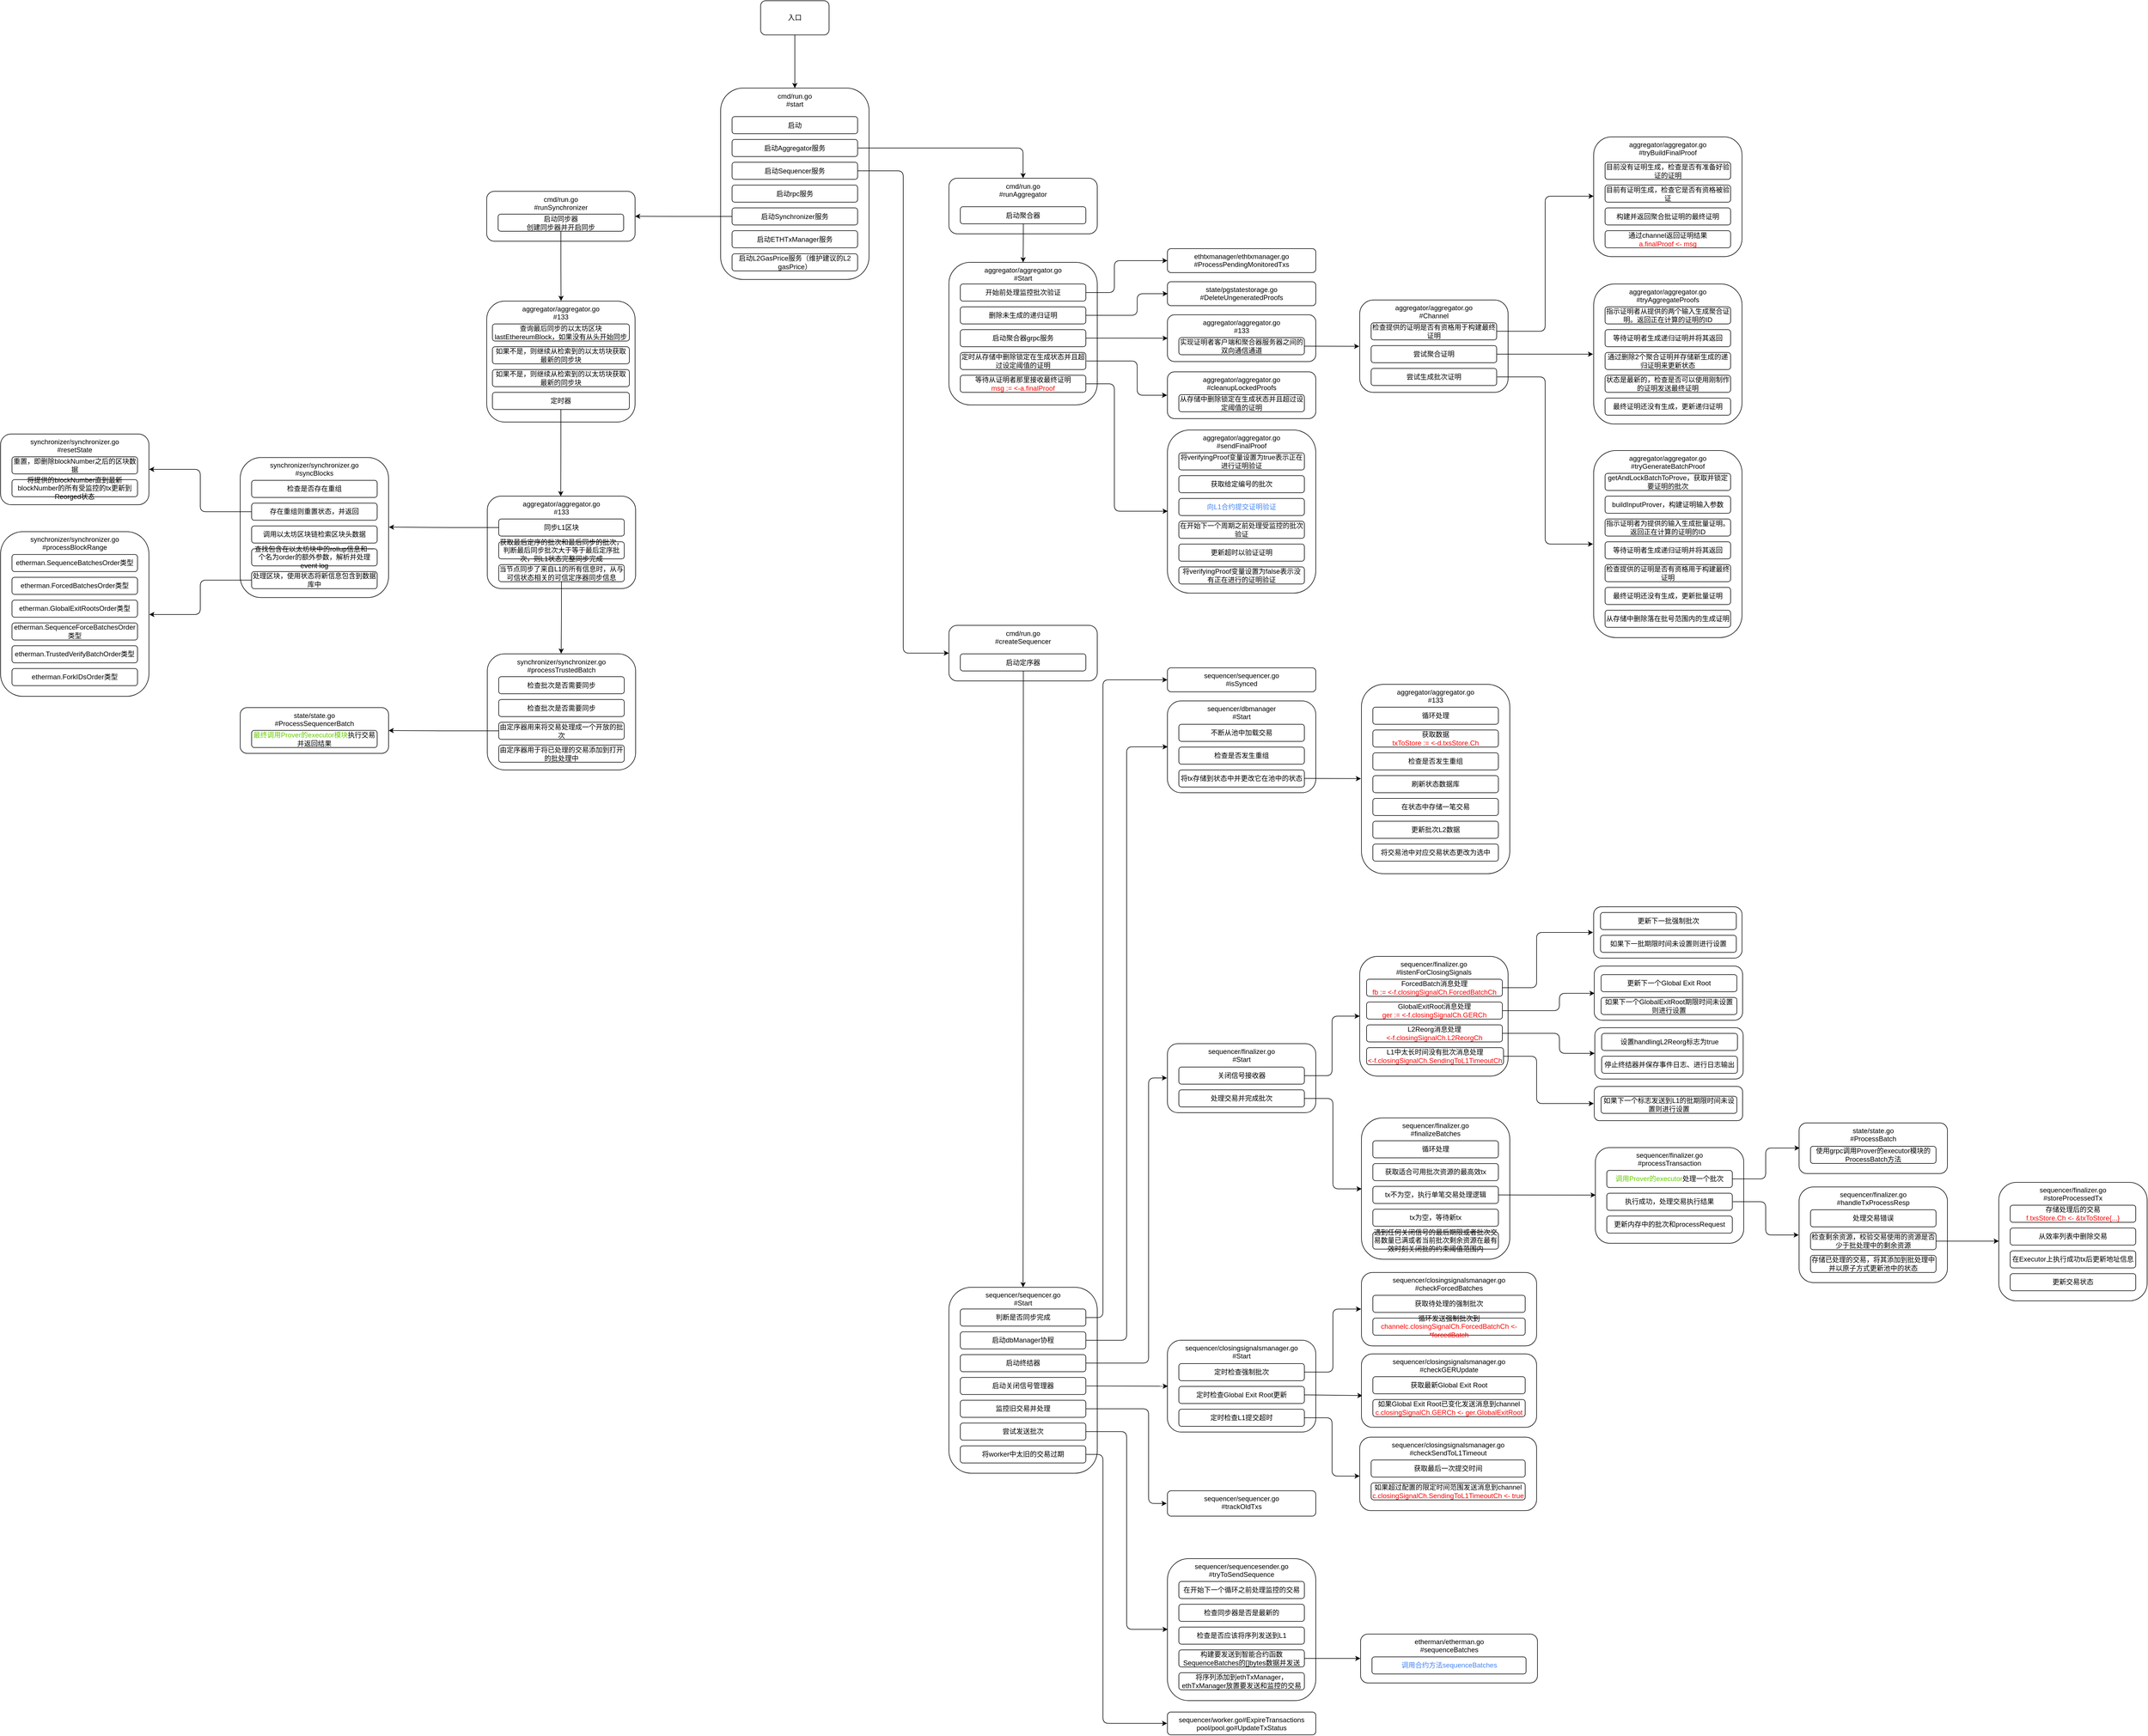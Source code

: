 <mxfile version="21.2.8" type="device">
  <diagram id="nHAlPSVTd2bLyVDuzLK_" name="Page-1">
    <mxGraphModel dx="5514" dy="2467" grid="1" gridSize="10" guides="1" tooltips="1" connect="0" arrows="1" fold="1" page="1" pageScale="1" pageWidth="827" pageHeight="1169" math="0" shadow="0">
      <root>
        <mxCell id="0" />
        <mxCell id="1" parent="0" />
        <mxCell id="245" value="ethtxmanager/ethtxmanager.go&lt;br&gt;#ProcessPendingMonitoredTxs" style="whiteSpace=wrap;html=1;rounded=1;verticalAlign=top;movable=0;resizable=0;rotatable=0;deletable=0;editable=0;connectable=0;" parent="1" vertex="1">
          <mxGeometry x="-1087" y="46" width="260" height="42" as="geometry" />
        </mxCell>
        <mxCell id="252" value="aggregator/aggregator.go&lt;br&gt;#Start" style="whiteSpace=wrap;html=1;rounded=1;verticalAlign=top;movable=0;resizable=0;rotatable=0;deletable=0;editable=0;connectable=0;" parent="1" vertex="1">
          <mxGeometry x="-1470" y="70" width="260" height="250" as="geometry" />
        </mxCell>
        <mxCell id="wpUrbpQFlTFq2Zsuffso-551" value="" style="edgeStyle=orthogonalEdgeStyle;html=1;entryX=0.002;entryY=0.5;entryDx=0;entryDy=0;entryPerimeter=0;exitX=0.998;exitY=0.495;exitDx=0;exitDy=0;exitPerimeter=0;movable=0;resizable=0;rotatable=0;deletable=0;editable=0;connectable=0;" parent="1" source="254" target="wpUrbpQFlTFq2Zsuffso-549" edge="1">
          <mxGeometry relative="1" as="geometry">
            <Array as="points">
              <mxPoint x="-1140" y="163" />
              <mxPoint x="-1140" y="125" />
            </Array>
          </mxGeometry>
        </mxCell>
        <mxCell id="254" value="删除未生成的递归证明" style="rounded=1;whiteSpace=wrap;html=1;movable=0;resizable=0;rotatable=0;deletable=0;editable=0;connectable=0;" parent="1" vertex="1">
          <mxGeometry x="-1450" y="148" width="220" height="30" as="geometry" />
        </mxCell>
        <mxCell id="256" style="html=1;exitX=1;exitY=0.5;exitDx=0;exitDy=0;entryX=0;entryY=0.5;entryDx=0;entryDy=0;movable=0;resizable=0;rotatable=0;deletable=0;editable=0;connectable=0;edgeStyle=orthogonalEdgeStyle;" parent="1" source="255" target="245" edge="1">
          <mxGeometry relative="1" as="geometry">
            <Array as="points">
              <mxPoint x="-1180" y="123" />
              <mxPoint x="-1180" y="67" />
            </Array>
          </mxGeometry>
        </mxCell>
        <mxCell id="255" value="开始前处理监控批次验证" style="rounded=1;whiteSpace=wrap;html=1;movable=0;resizable=0;rotatable=0;deletable=0;editable=0;connectable=0;" parent="1" vertex="1">
          <mxGeometry x="-1450" y="108" width="220" height="30" as="geometry" />
        </mxCell>
        <mxCell id="305" value="cmd/run.go&lt;br&gt;#runAggregator" style="whiteSpace=wrap;html=1;rounded=1;verticalAlign=top;movable=0;resizable=0;rotatable=0;deletable=0;editable=0;connectable=0;" parent="1" vertex="1">
          <mxGeometry x="-1470" y="-77.5" width="260" height="97.5" as="geometry" />
        </mxCell>
        <mxCell id="307" value="启动聚合器" style="rounded=1;whiteSpace=wrap;html=1;movable=0;resizable=0;rotatable=0;deletable=0;editable=0;connectable=0;" parent="1" vertex="1">
          <mxGeometry x="-1450" y="-27.5" width="220" height="30" as="geometry" />
        </mxCell>
        <mxCell id="310" style="edgeStyle=orthogonalEdgeStyle;html=1;exitX=0.502;exitY=1;exitDx=0;exitDy=0;entryX=0.5;entryY=0;entryDx=0;entryDy=0;movable=0;resizable=0;rotatable=0;deletable=0;editable=0;connectable=0;exitPerimeter=0;" parent="1" source="307" target="252" edge="1">
          <mxGeometry relative="1" as="geometry">
            <mxPoint x="-1340" y="122.5" as="sourcePoint" />
          </mxGeometry>
        </mxCell>
        <mxCell id="TS-1ozfXXY_XZwINqG7y-356" value="" style="edgeStyle=orthogonalEdgeStyle;rounded=0;orthogonalLoop=1;jettySize=auto;html=1;movable=0;resizable=0;rotatable=0;deletable=0;editable=0;connectable=0;" parent="1" source="TS-1ozfXXY_XZwINqG7y-355" target="311" edge="1">
          <mxGeometry relative="1" as="geometry" />
        </mxCell>
        <mxCell id="311" value="cmd/run.go&lt;br&gt;#start" style="whiteSpace=wrap;html=1;rounded=1;verticalAlign=top;movable=0;resizable=0;rotatable=0;deletable=0;editable=0;connectable=0;" parent="1" vertex="1">
          <mxGeometry x="-1870" y="-235.5" width="260" height="335.5" as="geometry" />
        </mxCell>
        <mxCell id="312" value="启动Aggregator服务" style="rounded=1;whiteSpace=wrap;html=1;movable=0;resizable=0;rotatable=0;deletable=0;editable=0;connectable=0;" parent="1" vertex="1">
          <mxGeometry x="-1850" y="-145.5" width="220" height="30" as="geometry" />
        </mxCell>
        <mxCell id="313" value="启动" style="rounded=1;whiteSpace=wrap;html=1;movable=0;resizable=0;rotatable=0;deletable=0;editable=0;connectable=0;" parent="1" vertex="1">
          <mxGeometry x="-1850" y="-185.5" width="220" height="30" as="geometry" />
        </mxCell>
        <mxCell id="314" value="启动rpc服务" style="rounded=1;whiteSpace=wrap;html=1;movable=0;resizable=0;rotatable=0;deletable=0;editable=0;connectable=0;" parent="1" vertex="1">
          <mxGeometry x="-1850" y="-65.5" width="220" height="30" as="geometry" />
        </mxCell>
        <mxCell id="wpUrbpQFlTFq2Zsuffso-786" value="" style="edgeStyle=orthogonalEdgeStyle;html=1;fontColor=#66CC00;entryX=0;entryY=0.5;entryDx=0;entryDy=0;entryPerimeter=0;exitX=0.997;exitY=0.5;exitDx=0;exitDy=0;exitPerimeter=0;movable=0;resizable=0;rotatable=0;deletable=0;editable=0;connectable=0;" parent="1" source="315" target="wpUrbpQFlTFq2Zsuffso-614" edge="1">
          <mxGeometry relative="1" as="geometry" />
        </mxCell>
        <mxCell id="315" value="启动Sequencer服务" style="rounded=1;whiteSpace=wrap;html=1;movable=0;resizable=0;rotatable=0;deletable=0;editable=0;connectable=0;" parent="1" vertex="1">
          <mxGeometry x="-1850" y="-105.5" width="220" height="30" as="geometry" />
        </mxCell>
        <mxCell id="319" style="edgeStyle=orthogonalEdgeStyle;html=1;exitX=1.004;exitY=0.5;exitDx=0;exitDy=0;movable=0;resizable=0;rotatable=0;deletable=0;editable=0;connectable=0;exitPerimeter=0;" parent="1" source="312" target="305" edge="1">
          <mxGeometry relative="1" as="geometry" />
        </mxCell>
        <mxCell id="317" value="启动ETHTxManager服务" style="rounded=1;whiteSpace=wrap;html=1;movable=0;resizable=0;rotatable=0;deletable=0;editable=0;connectable=0;" parent="1" vertex="1">
          <mxGeometry x="-1850" y="14.5" width="220" height="30" as="geometry" />
        </mxCell>
        <mxCell id="wpUrbpQFlTFq2Zsuffso-800" value="" style="edgeStyle=orthogonalEdgeStyle;html=1;fontColor=#66CC00;" parent="1" source="318" target="wpUrbpQFlTFq2Zsuffso-787" edge="1">
          <mxGeometry relative="1" as="geometry" />
        </mxCell>
        <mxCell id="318" value="启动Synchronizer服务" style="rounded=1;whiteSpace=wrap;html=1;movable=1;resizable=1;rotatable=1;deletable=1;editable=1;connectable=1;" parent="1" vertex="1">
          <mxGeometry x="-1850" y="-25.5" width="220" height="30" as="geometry" />
        </mxCell>
        <mxCell id="TS-1ozfXXY_XZwINqG7y-355" value="入口" style="whiteSpace=wrap;html=1;verticalAlign=middle;rounded=1;movable=0;resizable=0;rotatable=0;deletable=0;editable=0;connectable=0;" parent="1" vertex="1">
          <mxGeometry x="-1800" y="-388.75" width="120" height="60" as="geometry" />
        </mxCell>
        <mxCell id="wpUrbpQFlTFq2Zsuffso-539" value="启动L2GasPrice服务（维护建议的L2 gasPrice）" style="rounded=1;whiteSpace=wrap;html=1;movable=0;resizable=0;rotatable=0;deletable=0;editable=0;connectable=0;" parent="1" vertex="1">
          <mxGeometry x="-1850" y="55" width="220" height="30" as="geometry" />
        </mxCell>
        <mxCell id="wpUrbpQFlTFq2Zsuffso-605" value="" style="edgeStyle=orthogonalEdgeStyle;html=1;fontColor=#FF0000;entryX=-0.002;entryY=0.5;entryDx=0;entryDy=0;entryPerimeter=0;exitX=1.005;exitY=0.5;exitDx=0;exitDy=0;exitPerimeter=0;movable=0;resizable=0;rotatable=0;deletable=0;editable=0;connectable=0;" parent="1" source="wpUrbpQFlTFq2Zsuffso-542" target="wpUrbpQFlTFq2Zsuffso-602" edge="1">
          <mxGeometry relative="1" as="geometry">
            <Array as="points">
              <mxPoint x="-1140" y="243" />
              <mxPoint x="-1140" y="303" />
            </Array>
          </mxGeometry>
        </mxCell>
        <mxCell id="wpUrbpQFlTFq2Zsuffso-542" value="定时从存储中删除锁定在生成状态并且超过设定阈值的证明" style="rounded=1;whiteSpace=wrap;html=1;movable=0;resizable=0;rotatable=0;deletable=0;editable=0;connectable=0;" parent="1" vertex="1">
          <mxGeometry x="-1450" y="228" width="220" height="30" as="geometry" />
        </mxCell>
        <mxCell id="wpUrbpQFlTFq2Zsuffso-593" value="" style="html=1;fontColor=#FF0000;entryX=0.002;entryY=0.501;entryDx=0;entryDy=0;entryPerimeter=0;exitX=0.998;exitY=0.495;exitDx=0;exitDy=0;exitPerimeter=0;movable=0;resizable=0;rotatable=0;deletable=0;editable=0;connectable=0;" parent="1" source="wpUrbpQFlTFq2Zsuffso-543" target="wpUrbpQFlTFq2Zsuffso-545" edge="1">
          <mxGeometry relative="1" as="geometry" />
        </mxCell>
        <mxCell id="wpUrbpQFlTFq2Zsuffso-543" value="启动聚合器grpc服务" style="rounded=1;whiteSpace=wrap;html=1;movable=0;resizable=0;rotatable=0;deletable=0;editable=0;connectable=0;" parent="1" vertex="1">
          <mxGeometry x="-1450" y="188" width="220" height="30" as="geometry" />
        </mxCell>
        <mxCell id="wpUrbpQFlTFq2Zsuffso-607" value="" style="edgeStyle=orthogonalEdgeStyle;html=1;fontColor=#FF0000;entryX=0.002;entryY=0.498;entryDx=0;entryDy=0;entryPerimeter=0;exitX=1.002;exitY=0.5;exitDx=0;exitDy=0;exitPerimeter=0;movable=0;resizable=0;rotatable=0;deletable=0;editable=0;connectable=0;" parent="1" source="wpUrbpQFlTFq2Zsuffso-544" target="wpUrbpQFlTFq2Zsuffso-594" edge="1">
          <mxGeometry relative="1" as="geometry">
            <Array as="points">
              <mxPoint x="-1180" y="283" />
              <mxPoint x="-1180" y="506" />
            </Array>
          </mxGeometry>
        </mxCell>
        <mxCell id="wpUrbpQFlTFq2Zsuffso-544" value="等待从证明者那里接收最终证明&lt;br&gt;&lt;font color=&quot;#ff0000&quot;&gt;msg := &amp;lt;-a.finalProof&lt;/font&gt;" style="rounded=1;whiteSpace=wrap;html=1;movable=0;resizable=0;rotatable=0;deletable=0;editable=0;connectable=0;" parent="1" vertex="1">
          <mxGeometry x="-1450" y="268" width="220" height="30" as="geometry" />
        </mxCell>
        <mxCell id="wpUrbpQFlTFq2Zsuffso-545" value="aggregator/aggregator.go&lt;br&gt;#133" style="whiteSpace=wrap;html=1;rounded=1;verticalAlign=top;movable=0;resizable=0;rotatable=0;deletable=0;editable=0;connectable=0;" parent="1" vertex="1">
          <mxGeometry x="-1087" y="162" width="260" height="82" as="geometry" />
        </mxCell>
        <mxCell id="wpUrbpQFlTFq2Zsuffso-562" value="" style="edgeStyle=none;html=1;fontColor=#FF0000;entryX=-0.003;entryY=0.502;entryDx=0;entryDy=0;entryPerimeter=0;exitX=1.003;exitY=0.5;exitDx=0;exitDy=0;exitPerimeter=0;movable=0;resizable=0;rotatable=0;deletable=0;editable=0;connectable=0;" parent="1" source="wpUrbpQFlTFq2Zsuffso-548" target="wpUrbpQFlTFq2Zsuffso-554" edge="1">
          <mxGeometry relative="1" as="geometry" />
        </mxCell>
        <mxCell id="wpUrbpQFlTFq2Zsuffso-548" value="实现证明者客户端和聚合器服务器之间的双向通信通道" style="rounded=1;whiteSpace=wrap;html=1;movable=0;resizable=0;rotatable=0;deletable=0;editable=0;connectable=0;" parent="1" vertex="1">
          <mxGeometry x="-1067" y="202" width="220" height="30" as="geometry" />
        </mxCell>
        <mxCell id="wpUrbpQFlTFq2Zsuffso-549" value="state/pgstatestorage.go&lt;br&gt;#DeleteUngeneratedProofs" style="whiteSpace=wrap;html=1;rounded=1;verticalAlign=top;movable=0;resizable=0;rotatable=0;deletable=0;editable=0;connectable=0;" parent="1" vertex="1">
          <mxGeometry x="-1087" y="104" width="260" height="42" as="geometry" />
        </mxCell>
        <mxCell id="wpUrbpQFlTFq2Zsuffso-554" value="aggregator/aggregator.go&lt;br&gt;#Channel" style="whiteSpace=wrap;html=1;rounded=1;verticalAlign=top;movable=0;resizable=0;rotatable=0;deletable=0;editable=0;connectable=0;" parent="1" vertex="1">
          <mxGeometry x="-750" y="136" width="260" height="162" as="geometry" />
        </mxCell>
        <mxCell id="wpUrbpQFlTFq2Zsuffso-589" value="" style="edgeStyle=orthogonalEdgeStyle;html=1;fontColor=#FF0000;entryX=-0.004;entryY=0.5;entryDx=0;entryDy=0;entryPerimeter=0;exitX=1.004;exitY=0.497;exitDx=0;exitDy=0;exitPerimeter=0;movable=0;resizable=0;rotatable=0;deletable=0;editable=0;connectable=0;" parent="1" source="wpUrbpQFlTFq2Zsuffso-555" target="wpUrbpQFlTFq2Zsuffso-571" edge="1">
          <mxGeometry relative="1" as="geometry" />
        </mxCell>
        <mxCell id="wpUrbpQFlTFq2Zsuffso-555" value="尝试生成批次证明" style="rounded=1;whiteSpace=wrap;html=1;movable=0;resizable=0;rotatable=0;deletable=0;editable=0;connectable=0;" parent="1" vertex="1">
          <mxGeometry x="-730" y="256" width="220" height="30" as="geometry" />
        </mxCell>
        <mxCell id="wpUrbpQFlTFq2Zsuffso-587" value="" style="edgeStyle=none;html=1;fontColor=#FF0000;entryX=-0.004;entryY=0.501;entryDx=0;entryDy=0;entryPerimeter=0;movable=0;resizable=0;rotatable=0;deletable=0;editable=0;connectable=0;" parent="1" source="wpUrbpQFlTFq2Zsuffso-556" target="wpUrbpQFlTFq2Zsuffso-579" edge="1">
          <mxGeometry relative="1" as="geometry" />
        </mxCell>
        <mxCell id="wpUrbpQFlTFq2Zsuffso-556" value="尝试聚合证明" style="rounded=1;whiteSpace=wrap;html=1;movable=0;resizable=0;rotatable=0;deletable=0;editable=0;connectable=0;" parent="1" vertex="1">
          <mxGeometry x="-730" y="216" width="220" height="30" as="geometry" />
        </mxCell>
        <mxCell id="wpUrbpQFlTFq2Zsuffso-591" value="" style="edgeStyle=orthogonalEdgeStyle;html=1;fontColor=#FF0000;entryX=0;entryY=0.495;entryDx=0;entryDy=0;entryPerimeter=0;exitX=0.998;exitY=0.497;exitDx=0;exitDy=0;exitPerimeter=0;movable=0;resizable=0;rotatable=0;deletable=0;editable=0;connectable=0;" parent="1" source="wpUrbpQFlTFq2Zsuffso-557" target="wpUrbpQFlTFq2Zsuffso-563" edge="1">
          <mxGeometry relative="1" as="geometry" />
        </mxCell>
        <mxCell id="wpUrbpQFlTFq2Zsuffso-557" value="检查提供的证明是否有资格用于构建最终证明" style="rounded=1;whiteSpace=wrap;html=1;movable=0;resizable=0;rotatable=0;deletable=0;editable=0;connectable=0;" parent="1" vertex="1">
          <mxGeometry x="-730" y="176" width="220" height="30" as="geometry" />
        </mxCell>
        <mxCell id="wpUrbpQFlTFq2Zsuffso-563" value="aggregator/aggregator.go&lt;br&gt;#tryBuildFinalProof" style="whiteSpace=wrap;html=1;rounded=1;verticalAlign=top;movable=0;resizable=0;rotatable=0;deletable=0;editable=0;connectable=0;" parent="1" vertex="1">
          <mxGeometry x="-340" y="-150" width="260" height="210" as="geometry" />
        </mxCell>
        <mxCell id="wpUrbpQFlTFq2Zsuffso-564" value="目前有证明生成，检查它是否有资格被验证" style="rounded=1;whiteSpace=wrap;html=1;movable=0;resizable=0;rotatable=0;deletable=0;editable=0;connectable=0;" parent="1" vertex="1">
          <mxGeometry x="-320" y="-65.5" width="220" height="30" as="geometry" />
        </mxCell>
        <mxCell id="wpUrbpQFlTFq2Zsuffso-565" value="执行maticchain监听器" style="rounded=1;whiteSpace=wrap;html=1;movable=0;resizable=0;rotatable=0;deletable=0;editable=0;connectable=0;" parent="1" vertex="1">
          <mxGeometry x="-320" y="-105.5" width="220" height="30" as="geometry" />
        </mxCell>
        <mxCell id="wpUrbpQFlTFq2Zsuffso-568" value="通过channel返回证明结果&lt;br&gt;&lt;font color=&quot;#ff0000&quot;&gt;a.finalProof &amp;lt;- msg&lt;/font&gt;" style="rounded=1;whiteSpace=wrap;html=1;movable=0;resizable=0;rotatable=0;deletable=0;editable=0;connectable=0;" parent="1" vertex="1">
          <mxGeometry x="-320" y="14.5" width="220" height="30" as="geometry" />
        </mxCell>
        <mxCell id="wpUrbpQFlTFq2Zsuffso-569" value="构建并返回聚合批证明的最终证明" style="rounded=1;whiteSpace=wrap;html=1;movable=0;resizable=0;rotatable=0;deletable=0;editable=0;connectable=0;" parent="1" vertex="1">
          <mxGeometry x="-320" y="-25.5" width="220" height="30" as="geometry" />
        </mxCell>
        <mxCell id="wpUrbpQFlTFq2Zsuffso-571" value="aggregator/aggregator.go&lt;br&gt;#tryGenerateBatchProof" style="whiteSpace=wrap;html=1;rounded=1;verticalAlign=top;movable=0;resizable=0;rotatable=0;deletable=0;editable=0;connectable=0;" parent="1" vertex="1">
          <mxGeometry x="-340" y="400" width="260" height="328" as="geometry" />
        </mxCell>
        <mxCell id="wpUrbpQFlTFq2Zsuffso-572" value="指示证明者为提供的输入生成批量证明。返回正在计算的证明的ID" style="rounded=1;whiteSpace=wrap;html=1;movable=0;resizable=0;rotatable=0;deletable=0;editable=0;connectable=0;" parent="1" vertex="1">
          <mxGeometry x="-320" y="520" width="220" height="30" as="geometry" />
        </mxCell>
        <mxCell id="wpUrbpQFlTFq2Zsuffso-573" value="buildInputProver，构建证明输入参数" style="rounded=1;whiteSpace=wrap;html=1;movable=0;resizable=0;rotatable=0;deletable=0;editable=0;connectable=0;" parent="1" vertex="1">
          <mxGeometry x="-320" y="480" width="220" height="30" as="geometry" />
        </mxCell>
        <mxCell id="wpUrbpQFlTFq2Zsuffso-574" value="getAndLockBatchToProve，获取并锁定要证明的批次" style="rounded=1;whiteSpace=wrap;html=1;movable=0;resizable=0;rotatable=0;deletable=0;editable=0;connectable=0;" parent="1" vertex="1">
          <mxGeometry x="-320" y="440" width="220" height="30" as="geometry" />
        </mxCell>
        <mxCell id="wpUrbpQFlTFq2Zsuffso-575" value="最终证明还没有生成，更新批量证明" style="rounded=1;whiteSpace=wrap;html=1;movable=0;resizable=0;rotatable=0;deletable=0;editable=0;connectable=0;" parent="1" vertex="1">
          <mxGeometry x="-320" y="640" width="220" height="30" as="geometry" />
        </mxCell>
        <mxCell id="wpUrbpQFlTFq2Zsuffso-576" value="检查提供的证明是否有资格用于构建最终证明" style="rounded=1;whiteSpace=wrap;html=1;movable=0;resizable=0;rotatable=0;deletable=0;editable=0;connectable=0;" parent="1" vertex="1">
          <mxGeometry x="-320" y="600" width="220" height="30" as="geometry" />
        </mxCell>
        <mxCell id="wpUrbpQFlTFq2Zsuffso-577" value="等待证明者生成递归证明并将其返回" style="rounded=1;whiteSpace=wrap;html=1;movable=0;resizable=0;rotatable=0;deletable=0;editable=0;connectable=0;" parent="1" vertex="1">
          <mxGeometry x="-320" y="560" width="220" height="30" as="geometry" />
        </mxCell>
        <mxCell id="wpUrbpQFlTFq2Zsuffso-578" value="从存储中删除落在批号范围内的生成证明" style="rounded=1;whiteSpace=wrap;html=1;movable=0;resizable=0;rotatable=0;deletable=0;editable=0;connectable=0;" parent="1" vertex="1">
          <mxGeometry x="-320" y="680" width="220" height="30" as="geometry" />
        </mxCell>
        <mxCell id="wpUrbpQFlTFq2Zsuffso-579" value="aggregator/aggregator.go&lt;br&gt;#tryAggregateProofs" style="whiteSpace=wrap;html=1;rounded=1;verticalAlign=top;movable=0;resizable=0;rotatable=0;deletable=0;editable=0;connectable=0;" parent="1" vertex="1">
          <mxGeometry x="-340" y="108" width="260" height="245.5" as="geometry" />
        </mxCell>
        <mxCell id="wpUrbpQFlTFq2Zsuffso-580" value="通过删除2个聚合证明并存储新生成的递归证明来更新状态" style="rounded=1;whiteSpace=wrap;html=1;movable=0;resizable=0;rotatable=0;deletable=0;editable=0;connectable=0;" parent="1" vertex="1">
          <mxGeometry x="-320" y="228" width="220" height="30" as="geometry" />
        </mxCell>
        <mxCell id="wpUrbpQFlTFq2Zsuffso-581" value="等待证明者生成递归证明并将其返回" style="rounded=1;whiteSpace=wrap;html=1;movable=0;resizable=0;rotatable=0;deletable=0;editable=0;connectable=0;" parent="1" vertex="1">
          <mxGeometry x="-320" y="188" width="220" height="30" as="geometry" />
        </mxCell>
        <mxCell id="wpUrbpQFlTFq2Zsuffso-582" value="指示证明者从提供的两个输入生成聚合证明。返回正在计算的证明的ID" style="rounded=1;whiteSpace=wrap;html=1;movable=0;resizable=0;rotatable=0;deletable=0;editable=0;connectable=0;" parent="1" vertex="1">
          <mxGeometry x="-320" y="148" width="220" height="30" as="geometry" />
        </mxCell>
        <mxCell id="wpUrbpQFlTFq2Zsuffso-583" value="最终证明还没有生成，更新递归证明" style="rounded=1;whiteSpace=wrap;html=1;movable=0;resizable=0;rotatable=0;deletable=0;editable=0;connectable=0;" parent="1" vertex="1">
          <mxGeometry x="-320" y="308" width="220" height="30" as="geometry" />
        </mxCell>
        <mxCell id="wpUrbpQFlTFq2Zsuffso-584" value="状态是最新的，检查是否可以使用刚制作的证明发送最终证明" style="rounded=1;whiteSpace=wrap;html=1;movable=0;resizable=0;rotatable=0;deletable=0;editable=0;connectable=0;" parent="1" vertex="1">
          <mxGeometry x="-320" y="268" width="220" height="30" as="geometry" />
        </mxCell>
        <mxCell id="wpUrbpQFlTFq2Zsuffso-585" value="目前没有证明生成，检查是否有准备好验证的证明" style="rounded=1;whiteSpace=wrap;html=1;movable=0;resizable=0;rotatable=0;deletable=0;editable=0;connectable=0;" parent="1" vertex="1">
          <mxGeometry x="-320" y="-105.5" width="220" height="30" as="geometry" />
        </mxCell>
        <mxCell id="wpUrbpQFlTFq2Zsuffso-594" value="aggregator/aggregator.go&lt;br&gt;#sendFinalProof" style="whiteSpace=wrap;html=1;rounded=1;verticalAlign=top;movable=0;resizable=0;rotatable=0;deletable=0;editable=0;connectable=0;" parent="1" vertex="1">
          <mxGeometry x="-1087" y="364" width="260" height="286" as="geometry" />
        </mxCell>
        <mxCell id="wpUrbpQFlTFq2Zsuffso-595" value="&lt;font color=&quot;#4284f3&quot;&gt;向L1合约提交证明验证&lt;/font&gt;" style="rounded=1;whiteSpace=wrap;html=1;movable=0;resizable=0;rotatable=0;deletable=0;editable=0;connectable=0;locked=1;" parent="1" vertex="1">
          <mxGeometry x="-1067" y="484" width="220" height="30" as="geometry" />
        </mxCell>
        <mxCell id="wpUrbpQFlTFq2Zsuffso-596" value="获取给定编号的批次" style="rounded=1;whiteSpace=wrap;html=1;movable=0;resizable=0;rotatable=0;deletable=0;editable=0;connectable=0;" parent="1" vertex="1">
          <mxGeometry x="-1067" y="444" width="220" height="30" as="geometry" />
        </mxCell>
        <mxCell id="wpUrbpQFlTFq2Zsuffso-597" value="将verifyingProof变量设置为true表示正在进行证明验证" style="rounded=1;whiteSpace=wrap;html=1;movable=0;resizable=0;rotatable=0;deletable=0;editable=0;connectable=0;" parent="1" vertex="1">
          <mxGeometry x="-1067" y="404" width="220" height="30" as="geometry" />
        </mxCell>
        <mxCell id="wpUrbpQFlTFq2Zsuffso-598" value="将verifyingProof变量设置为false表示没有正在进行的证明验证" style="rounded=1;whiteSpace=wrap;html=1;movable=0;resizable=0;rotatable=0;deletable=0;editable=0;connectable=0;" parent="1" vertex="1">
          <mxGeometry x="-1067" y="604" width="220" height="30" as="geometry" />
        </mxCell>
        <mxCell id="wpUrbpQFlTFq2Zsuffso-599" value="更新超时以验证证明" style="rounded=1;whiteSpace=wrap;html=1;movable=0;resizable=0;rotatable=0;deletable=0;editable=0;connectable=0;" parent="1" vertex="1">
          <mxGeometry x="-1067" y="564" width="220" height="30" as="geometry" />
        </mxCell>
        <mxCell id="wpUrbpQFlTFq2Zsuffso-600" value="在开始下一个周期之前处理受监控的批次验证" style="rounded=1;whiteSpace=wrap;html=1;movable=0;resizable=0;rotatable=0;deletable=0;editable=0;connectable=0;" parent="1" vertex="1">
          <mxGeometry x="-1067" y="524" width="220" height="30" as="geometry" />
        </mxCell>
        <mxCell id="wpUrbpQFlTFq2Zsuffso-602" value="aggregator/aggregator.go&lt;br&gt;#cleanupLockedProofs" style="whiteSpace=wrap;html=1;rounded=1;verticalAlign=top;movable=0;resizable=0;rotatable=0;deletable=0;editable=0;connectable=0;" parent="1" vertex="1">
          <mxGeometry x="-1087" y="262" width="260" height="82" as="geometry" />
        </mxCell>
        <mxCell id="wpUrbpQFlTFq2Zsuffso-603" value="从存储中删除锁定在生成状态并且超过设定阈值的证明" style="rounded=1;whiteSpace=wrap;html=1;movable=0;resizable=0;rotatable=0;deletable=0;editable=0;connectable=0;" parent="1" vertex="1">
          <mxGeometry x="-1067" y="302" width="220" height="30" as="geometry" />
        </mxCell>
        <mxCell id="wpUrbpQFlTFq2Zsuffso-608" value="sequencer/sequencer.go&lt;br&gt;#isSynced" style="whiteSpace=wrap;html=1;rounded=1;verticalAlign=top;movable=0;resizable=0;rotatable=0;deletable=0;editable=0;connectable=0;" parent="1" vertex="1">
          <mxGeometry x="-1087" y="781" width="260" height="42" as="geometry" />
        </mxCell>
        <mxCell id="wpUrbpQFlTFq2Zsuffso-609" value="sequencer/sequencer.go&lt;br&gt;#Start" style="whiteSpace=wrap;html=1;rounded=1;verticalAlign=top;movable=0;resizable=0;rotatable=0;deletable=0;editable=0;connectable=0;" parent="1" vertex="1">
          <mxGeometry x="-1470" y="1867.25" width="260" height="326" as="geometry" />
        </mxCell>
        <mxCell id="wpUrbpQFlTFq2Zsuffso-610" value="" style="html=1;entryX=0.002;entryY=0.5;entryDx=0;entryDy=0;entryPerimeter=0;exitX=0.998;exitY=0.495;exitDx=0;exitDy=0;exitPerimeter=0;edgeStyle=orthogonalEdgeStyle;movable=0;resizable=0;rotatable=0;deletable=0;editable=0;connectable=0;" parent="1" source="wpUrbpQFlTFq2Zsuffso-611" target="wpUrbpQFlTFq2Zsuffso-626" edge="1">
          <mxGeometry relative="1" as="geometry" />
        </mxCell>
        <mxCell id="wpUrbpQFlTFq2Zsuffso-611" value="启动dbManager协程" style="rounded=1;whiteSpace=wrap;html=1;movable=0;resizable=0;rotatable=0;deletable=0;editable=0;connectable=0;" parent="1" vertex="1">
          <mxGeometry x="-1450" y="1945.25" width="220" height="30" as="geometry" />
        </mxCell>
        <mxCell id="wpUrbpQFlTFq2Zsuffso-612" style="html=1;exitX=1;exitY=0.5;exitDx=0;exitDy=0;entryX=0;entryY=0.5;entryDx=0;entryDy=0;movable=0;resizable=0;rotatable=0;deletable=0;editable=0;connectable=0;edgeStyle=orthogonalEdgeStyle;" parent="1" source="wpUrbpQFlTFq2Zsuffso-613" target="wpUrbpQFlTFq2Zsuffso-608" edge="1">
          <mxGeometry relative="1" as="geometry">
            <Array as="points">
              <mxPoint x="-1200" y="1920" />
              <mxPoint x="-1200" y="802" />
            </Array>
          </mxGeometry>
        </mxCell>
        <mxCell id="wpUrbpQFlTFq2Zsuffso-613" value="判断是否同步完成" style="rounded=1;whiteSpace=wrap;html=1;movable=0;resizable=0;rotatable=0;deletable=0;editable=0;connectable=0;" parent="1" vertex="1">
          <mxGeometry x="-1450" y="1905.25" width="220" height="30" as="geometry" />
        </mxCell>
        <mxCell id="wpUrbpQFlTFq2Zsuffso-614" value="cmd/run.go&lt;br&gt;#createSequencer" style="whiteSpace=wrap;html=1;rounded=1;verticalAlign=top;movable=0;resizable=0;rotatable=0;deletable=0;editable=0;connectable=0;" parent="1" vertex="1">
          <mxGeometry x="-1470" y="706.5" width="260" height="97.5" as="geometry" />
        </mxCell>
        <mxCell id="wpUrbpQFlTFq2Zsuffso-615" value="启动定序器" style="rounded=1;whiteSpace=wrap;html=1;movable=0;resizable=0;rotatable=0;deletable=0;editable=0;connectable=0;" parent="1" vertex="1">
          <mxGeometry x="-1450" y="756.5" width="220" height="30" as="geometry" />
        </mxCell>
        <mxCell id="wpUrbpQFlTFq2Zsuffso-616" style="edgeStyle=orthogonalEdgeStyle;html=1;exitX=0.502;exitY=1;exitDx=0;exitDy=0;entryX=0.5;entryY=0;entryDx=0;entryDy=0;movable=0;resizable=0;rotatable=0;deletable=0;editable=0;connectable=0;exitPerimeter=0;" parent="1" source="wpUrbpQFlTFq2Zsuffso-615" target="wpUrbpQFlTFq2Zsuffso-609" edge="1">
          <mxGeometry relative="1" as="geometry">
            <mxPoint x="-1340" y="906.5" as="sourcePoint" />
          </mxGeometry>
        </mxCell>
        <mxCell id="wpUrbpQFlTFq2Zsuffso-617" value="" style="html=1;fontColor=#FF0000;entryX=0.003;entryY=0.501;entryDx=0;entryDy=0;entryPerimeter=0;exitX=1.005;exitY=0.5;exitDx=0;exitDy=0;exitPerimeter=0;movable=0;resizable=0;rotatable=0;deletable=0;editable=0;connectable=0;" parent="1" source="wpUrbpQFlTFq2Zsuffso-618" target="wpUrbpQFlTFq2Zsuffso-672" edge="1">
          <mxGeometry relative="1" as="geometry">
            <mxPoint x="-1087.52" y="1087" as="targetPoint" />
          </mxGeometry>
        </mxCell>
        <mxCell id="wpUrbpQFlTFq2Zsuffso-618" value="启动关闭信号管理器" style="rounded=1;whiteSpace=wrap;html=1;movable=0;resizable=0;rotatable=0;deletable=0;editable=0;connectable=0;" parent="1" vertex="1">
          <mxGeometry x="-1450" y="2025.25" width="220" height="30" as="geometry" />
        </mxCell>
        <mxCell id="wpUrbpQFlTFq2Zsuffso-619" value="" style="html=1;fontColor=#FF0000;entryX=-0.003;entryY=0.497;entryDx=0;entryDy=0;entryPerimeter=0;exitX=0.998;exitY=0.495;exitDx=0;exitDy=0;exitPerimeter=0;edgeStyle=orthogonalEdgeStyle;movable=0;resizable=0;rotatable=0;deletable=0;editable=0;connectable=0;" parent="1" source="wpUrbpQFlTFq2Zsuffso-620" target="wpUrbpQFlTFq2Zsuffso-668" edge="1">
          <mxGeometry relative="1" as="geometry">
            <mxPoint x="-1086.48" y="987.082" as="targetPoint" />
            <Array as="points">
              <mxPoint x="-1120" y="2000" />
              <mxPoint x="-1120" y="1500" />
            </Array>
          </mxGeometry>
        </mxCell>
        <mxCell id="wpUrbpQFlTFq2Zsuffso-620" value="启动终结器" style="rounded=1;whiteSpace=wrap;html=1;movable=0;resizable=0;rotatable=0;deletable=0;editable=0;connectable=0;" parent="1" vertex="1">
          <mxGeometry x="-1450" y="1985.25" width="220" height="30" as="geometry" />
        </mxCell>
        <mxCell id="wpUrbpQFlTFq2Zsuffso-621" value="" style="html=1;fontColor=#FF0000;entryX=0.002;entryY=0.498;entryDx=0;entryDy=0;entryPerimeter=0;exitX=0.999;exitY=0.498;exitDx=0;exitDy=0;exitPerimeter=0;edgeStyle=orthogonalEdgeStyle;movable=0;resizable=0;rotatable=0;deletable=0;editable=0;connectable=0;" parent="1" source="wpUrbpQFlTFq2Zsuffso-663" target="wpUrbpQFlTFq2Zsuffso-654" edge="1">
          <mxGeometry relative="1" as="geometry" />
        </mxCell>
        <mxCell id="wpUrbpQFlTFq2Zsuffso-684" value="" style="edgeStyle=orthogonalEdgeStyle;html=1;fontColor=#FFFF00;entryX=-0.005;entryY=0.5;entryDx=0;entryDy=0;entryPerimeter=0;exitX=1.001;exitY=0.502;exitDx=0;exitDy=0;exitPerimeter=0;movable=0;resizable=0;rotatable=0;deletable=0;editable=0;connectable=0;" parent="1" source="wpUrbpQFlTFq2Zsuffso-622" target="wpUrbpQFlTFq2Zsuffso-676" edge="1">
          <mxGeometry relative="1" as="geometry">
            <Array as="points">
              <mxPoint x="-1120" y="2080" />
              <mxPoint x="-1120" y="2246" />
            </Array>
          </mxGeometry>
        </mxCell>
        <mxCell id="wpUrbpQFlTFq2Zsuffso-622" value="监控旧交易并处理" style="rounded=1;whiteSpace=wrap;html=1;movable=0;resizable=0;rotatable=0;deletable=0;editable=0;connectable=0;" parent="1" vertex="1">
          <mxGeometry x="-1450" y="2065.25" width="220" height="30" as="geometry" />
        </mxCell>
        <mxCell id="wpUrbpQFlTFq2Zsuffso-626" value="sequencer/dbmanager&lt;br&gt;#Start" style="whiteSpace=wrap;html=1;rounded=1;verticalAlign=top;movable=0;resizable=0;rotatable=0;deletable=0;editable=0;connectable=0;" parent="1" vertex="1">
          <mxGeometry x="-1087" y="839" width="260" height="161" as="geometry" />
        </mxCell>
        <mxCell id="wpUrbpQFlTFq2Zsuffso-654" value="sequencer/sequencesender.go&lt;br&gt;#tryToSendSequence" style="whiteSpace=wrap;html=1;rounded=1;verticalAlign=top;movable=0;resizable=0;rotatable=0;deletable=0;editable=0;connectable=0;" parent="1" vertex="1">
          <mxGeometry x="-1087" y="2343" width="260" height="249" as="geometry" />
        </mxCell>
        <mxCell id="wpUrbpQFlTFq2Zsuffso-656" value="检查同步器是否是最新的" style="rounded=1;whiteSpace=wrap;html=1;movable=0;resizable=0;rotatable=0;deletable=0;editable=0;connectable=0;" parent="1" vertex="1">
          <mxGeometry x="-1067" y="2423" width="220" height="30" as="geometry" />
        </mxCell>
        <mxCell id="wpUrbpQFlTFq2Zsuffso-657" value="在开始下一个循环之前处理监控的交易" style="rounded=1;whiteSpace=wrap;html=1;movable=0;resizable=0;rotatable=0;deletable=0;editable=0;connectable=0;" parent="1" vertex="1">
          <mxGeometry x="-1067" y="2383" width="220" height="30" as="geometry" />
        </mxCell>
        <mxCell id="wpUrbpQFlTFq2Zsuffso-658" value="将序列添加到ethTxManager，ethTxManager放置要发送和监控的交易" style="rounded=1;whiteSpace=wrap;html=1;movable=0;resizable=0;rotatable=0;deletable=0;editable=0;connectable=0;" parent="1" vertex="1">
          <mxGeometry x="-1067" y="2543" width="220" height="30" as="geometry" />
        </mxCell>
        <mxCell id="wpUrbpQFlTFq2Zsuffso-784" value="" style="edgeStyle=none;html=1;fontColor=#FFFF00;entryX=-0.001;entryY=0.498;entryDx=0;entryDy=0;entryPerimeter=0;movable=0;resizable=0;rotatable=0;deletable=0;editable=0;connectable=0;" parent="1" source="wpUrbpQFlTFq2Zsuffso-659" target="wpUrbpQFlTFq2Zsuffso-781" edge="1">
          <mxGeometry relative="1" as="geometry" />
        </mxCell>
        <mxCell id="wpUrbpQFlTFq2Zsuffso-659" value="构建要发送到智能合约函数SequenceBatches的[]bytes数据并发送" style="rounded=1;whiteSpace=wrap;html=1;movable=0;resizable=0;rotatable=0;deletable=0;editable=0;connectable=0;" parent="1" vertex="1">
          <mxGeometry x="-1067" y="2503" width="220" height="30" as="geometry" />
        </mxCell>
        <mxCell id="wpUrbpQFlTFq2Zsuffso-660" value="检查是否应该将序列发送到L1" style="rounded=1;whiteSpace=wrap;html=1;movable=0;resizable=0;rotatable=0;deletable=0;editable=0;connectable=0;" parent="1" vertex="1">
          <mxGeometry x="-1067" y="2463" width="220" height="30" as="geometry" />
        </mxCell>
        <mxCell id="wpUrbpQFlTFq2Zsuffso-663" value="尝试发送批次" style="rounded=1;whiteSpace=wrap;html=1;movable=0;resizable=0;rotatable=0;deletable=0;editable=0;connectable=0;" parent="1" vertex="1">
          <mxGeometry x="-1450" y="2105.25" width="220" height="30" as="geometry" />
        </mxCell>
        <mxCell id="wpUrbpQFlTFq2Zsuffso-682" value="" style="edgeStyle=orthogonalEdgeStyle;html=1;fontColor=#FFFF00;entryX=-0.002;entryY=0.497;entryDx=0;entryDy=0;entryPerimeter=0;exitX=0.998;exitY=0.502;exitDx=0;exitDy=0;exitPerimeter=0;movable=0;resizable=0;rotatable=0;deletable=0;editable=0;connectable=0;" parent="1" source="wpUrbpQFlTFq2Zsuffso-664" target="wpUrbpQFlTFq2Zsuffso-680" edge="1">
          <mxGeometry relative="1" as="geometry">
            <Array as="points">
              <mxPoint x="-1200" y="2160" />
              <mxPoint x="-1200" y="2632" />
            </Array>
          </mxGeometry>
        </mxCell>
        <mxCell id="wpUrbpQFlTFq2Zsuffso-664" value="将worker中太旧的交易过期" style="rounded=1;whiteSpace=wrap;html=1;movable=0;resizable=0;rotatable=0;deletable=0;editable=0;connectable=0;" parent="1" vertex="1">
          <mxGeometry x="-1450" y="2145.25" width="220" height="30" as="geometry" />
        </mxCell>
        <mxCell id="wpUrbpQFlTFq2Zsuffso-665" value="不断从池中加载交易" style="rounded=1;whiteSpace=wrap;html=1;movable=0;resizable=0;rotatable=0;deletable=0;editable=0;connectable=0;" parent="1" vertex="1">
          <mxGeometry x="-1067" y="880" width="220" height="30" as="geometry" />
        </mxCell>
        <mxCell id="wpUrbpQFlTFq2Zsuffso-690" value="" style="edgeStyle=none;html=1;fontColor=#FFFF00;entryX=-0.003;entryY=0.498;entryDx=0;entryDy=0;entryPerimeter=0;exitX=0.995;exitY=0.497;exitDx=0;exitDy=0;exitPerimeter=0;movable=0;resizable=0;rotatable=0;deletable=0;editable=0;connectable=0;" parent="1" source="wpUrbpQFlTFq2Zsuffso-666" target="wpUrbpQFlTFq2Zsuffso-685" edge="1">
          <mxGeometry relative="1" as="geometry" />
        </mxCell>
        <mxCell id="wpUrbpQFlTFq2Zsuffso-666" value="将tx存储到状态中并更改它在池中的状态" style="rounded=1;whiteSpace=wrap;html=1;movable=0;resizable=0;rotatable=0;deletable=0;editable=0;connectable=0;" parent="1" vertex="1">
          <mxGeometry x="-1067" y="960" width="220" height="30" as="geometry" />
        </mxCell>
        <mxCell id="wpUrbpQFlTFq2Zsuffso-667" value="检查是否发生重组" style="rounded=1;whiteSpace=wrap;html=1;movable=0;resizable=0;rotatable=0;deletable=0;editable=0;connectable=0;" parent="1" vertex="1">
          <mxGeometry x="-1067" y="920" width="220" height="30" as="geometry" />
        </mxCell>
        <mxCell id="wpUrbpQFlTFq2Zsuffso-668" value="sequencer/finalizer.go&lt;br&gt;#Start" style="whiteSpace=wrap;html=1;rounded=1;verticalAlign=top;movable=0;resizable=0;rotatable=0;deletable=0;editable=0;connectable=0;" parent="1" vertex="1">
          <mxGeometry x="-1087" y="1440" width="260" height="121" as="geometry" />
        </mxCell>
        <mxCell id="wpUrbpQFlTFq2Zsuffso-711" value="" style="edgeStyle=orthogonalEdgeStyle;html=1;fontColor=#FF0000;entryX=0;entryY=0.499;entryDx=0;entryDy=0;entryPerimeter=0;exitX=1;exitY=0.504;exitDx=0;exitDy=0;exitPerimeter=0;movable=0;resizable=0;rotatable=0;deletable=0;editable=0;connectable=0;" parent="1" source="wpUrbpQFlTFq2Zsuffso-669" target="wpUrbpQFlTFq2Zsuffso-695" edge="1">
          <mxGeometry relative="1" as="geometry" />
        </mxCell>
        <mxCell id="wpUrbpQFlTFq2Zsuffso-669" value="关闭信号接收器" style="rounded=1;whiteSpace=wrap;html=1;movable=0;resizable=0;rotatable=0;deletable=0;editable=0;connectable=0;" parent="1" vertex="1">
          <mxGeometry x="-1067" y="1481" width="220" height="30" as="geometry" />
        </mxCell>
        <mxCell id="wpUrbpQFlTFq2Zsuffso-712" value="" style="edgeStyle=orthogonalEdgeStyle;html=1;fontColor=#FF0000;entryX=0.002;entryY=0.502;entryDx=0;entryDy=0;entryPerimeter=0;exitX=1;exitY=0.504;exitDx=0;exitDy=0;exitPerimeter=0;movable=0;resizable=0;rotatable=0;deletable=0;editable=0;connectable=0;" parent="1" source="wpUrbpQFlTFq2Zsuffso-671" target="wpUrbpQFlTFq2Zsuffso-703" edge="1">
          <mxGeometry relative="1" as="geometry" />
        </mxCell>
        <mxCell id="wpUrbpQFlTFq2Zsuffso-671" value="处理交易并完成批次" style="rounded=1;whiteSpace=wrap;html=1;movable=0;resizable=0;rotatable=0;deletable=0;editable=0;connectable=0;" parent="1" vertex="1">
          <mxGeometry x="-1067" y="1521" width="220" height="30" as="geometry" />
        </mxCell>
        <mxCell id="wpUrbpQFlTFq2Zsuffso-672" value="sequencer/closingsignalsmanager.go&lt;br&gt;#Start" style="whiteSpace=wrap;html=1;rounded=1;verticalAlign=top;movable=0;resizable=0;rotatable=0;deletable=0;editable=0;connectable=0;" parent="1" vertex="1">
          <mxGeometry x="-1087" y="1960" width="260" height="161" as="geometry" />
        </mxCell>
        <mxCell id="wpUrbpQFlTFq2Zsuffso-776" value="" style="edgeStyle=orthogonalEdgeStyle;html=1;fontColor=#FF0000;entryX=-0.002;entryY=0.498;entryDx=0;entryDy=0;entryPerimeter=0;exitX=1;exitY=0.495;exitDx=0;exitDy=0;exitPerimeter=0;movable=0;resizable=0;rotatable=0;deletable=0;editable=0;connectable=0;" parent="1" source="wpUrbpQFlTFq2Zsuffso-673" target="wpUrbpQFlTFq2Zsuffso-766" edge="1">
          <mxGeometry relative="1" as="geometry" />
        </mxCell>
        <mxCell id="wpUrbpQFlTFq2Zsuffso-673" value="定时检查强制批次" style="rounded=1;whiteSpace=wrap;html=1;movable=0;resizable=0;rotatable=0;deletable=0;editable=0;connectable=0;" parent="1" vertex="1">
          <mxGeometry x="-1067" y="2001" width="220" height="30" as="geometry" />
        </mxCell>
        <mxCell id="wpUrbpQFlTFq2Zsuffso-780" value="" style="edgeStyle=orthogonalEdgeStyle;html=1;fontColor=#FF0000;entryX=0;entryY=0.53;entryDx=0;entryDy=0;entryPerimeter=0;exitX=0.998;exitY=0.5;exitDx=0;exitDy=0;exitPerimeter=0;movable=0;resizable=0;rotatable=0;deletable=0;editable=0;connectable=0;" parent="1" source="wpUrbpQFlTFq2Zsuffso-674" target="wpUrbpQFlTFq2Zsuffso-773" edge="1">
          <mxGeometry relative="1" as="geometry" />
        </mxCell>
        <mxCell id="wpUrbpQFlTFq2Zsuffso-674" value="定时检查L1提交超时" style="rounded=1;whiteSpace=wrap;html=1;movable=0;resizable=0;rotatable=0;deletable=0;editable=0;connectable=0;" parent="1" vertex="1">
          <mxGeometry x="-1067" y="2081" width="220" height="30" as="geometry" />
        </mxCell>
        <mxCell id="wpUrbpQFlTFq2Zsuffso-779" value="" style="edgeStyle=none;html=1;fontColor=#FF0000;entryX=0.006;entryY=0.568;entryDx=0;entryDy=0;entryPerimeter=0;exitX=0.995;exitY=0.495;exitDx=0;exitDy=0;exitPerimeter=0;movable=0;resizable=0;rotatable=0;deletable=0;editable=0;connectable=0;" parent="1" source="wpUrbpQFlTFq2Zsuffso-675" target="wpUrbpQFlTFq2Zsuffso-770" edge="1">
          <mxGeometry relative="1" as="geometry" />
        </mxCell>
        <mxCell id="wpUrbpQFlTFq2Zsuffso-675" value="定时检查Global Exit Root更新" style="rounded=1;whiteSpace=wrap;html=1;movable=0;resizable=0;rotatable=0;deletable=0;editable=0;connectable=0;" parent="1" vertex="1">
          <mxGeometry x="-1067" y="2041" width="220" height="30" as="geometry" />
        </mxCell>
        <mxCell id="wpUrbpQFlTFq2Zsuffso-676" value="sequencer/sequencer.go&lt;br&gt;#trackOldTxs" style="whiteSpace=wrap;html=1;rounded=1;verticalAlign=top;movable=0;resizable=0;rotatable=0;deletable=0;editable=0;connectable=0;" parent="1" vertex="1">
          <mxGeometry x="-1087" y="2224" width="260" height="44.5" as="geometry" />
        </mxCell>
        <mxCell id="wpUrbpQFlTFq2Zsuffso-680" value="sequencer/worker.go#ExpireTransactions&lt;br&gt;pool/pool.go#UpdateTxStatus" style="whiteSpace=wrap;html=1;rounded=1;verticalAlign=top;movable=0;resizable=0;rotatable=0;deletable=0;editable=0;connectable=0;" parent="1" vertex="1">
          <mxGeometry x="-1087" y="2612" width="260" height="40" as="geometry" />
        </mxCell>
        <mxCell id="wpUrbpQFlTFq2Zsuffso-685" value="aggregator/aggregator.go&lt;br&gt;#133" style="whiteSpace=wrap;html=1;rounded=1;verticalAlign=top;movable=0;resizable=0;rotatable=0;deletable=0;editable=0;connectable=0;" parent="1" vertex="1">
          <mxGeometry x="-747" y="810" width="260" height="332" as="geometry" />
        </mxCell>
        <mxCell id="wpUrbpQFlTFq2Zsuffso-686" value="检查是否发生重组" style="rounded=1;whiteSpace=wrap;html=1;movable=0;resizable=0;rotatable=0;deletable=0;editable=0;connectable=0;" parent="1" vertex="1">
          <mxGeometry x="-727" y="930" width="220" height="30" as="geometry" />
        </mxCell>
        <mxCell id="wpUrbpQFlTFq2Zsuffso-687" value="获取数据&lt;br&gt;&lt;font color=&quot;#ff0000&quot;&gt;txToStore := &amp;lt;-d.txsStore.Ch&lt;/font&gt;" style="rounded=1;whiteSpace=wrap;html=1;movable=0;resizable=0;rotatable=0;deletable=0;editable=0;connectable=0;" parent="1" vertex="1">
          <mxGeometry x="-727" y="890" width="220" height="30" as="geometry" />
        </mxCell>
        <mxCell id="wpUrbpQFlTFq2Zsuffso-688" value="循环处理" style="rounded=1;whiteSpace=wrap;html=1;movable=0;resizable=0;rotatable=0;deletable=0;editable=0;connectable=0;" parent="1" vertex="1">
          <mxGeometry x="-727" y="850" width="220" height="30" as="geometry" />
        </mxCell>
        <mxCell id="wpUrbpQFlTFq2Zsuffso-691" value="更新批次L2数据" style="rounded=1;whiteSpace=wrap;html=1;movable=0;resizable=0;rotatable=0;deletable=0;editable=0;connectable=0;" parent="1" vertex="1">
          <mxGeometry x="-727" y="1050" width="220" height="30" as="geometry" />
        </mxCell>
        <mxCell id="wpUrbpQFlTFq2Zsuffso-692" value="在状态中存储一笔交易" style="rounded=1;whiteSpace=wrap;html=1;movable=0;resizable=0;rotatable=0;deletable=0;editable=0;connectable=0;" parent="1" vertex="1">
          <mxGeometry x="-727" y="1010" width="220" height="30" as="geometry" />
        </mxCell>
        <mxCell id="wpUrbpQFlTFq2Zsuffso-693" value="刷新状态数据库" style="rounded=1;whiteSpace=wrap;html=1;movable=0;resizable=0;rotatable=0;deletable=0;editable=0;connectable=0;" parent="1" vertex="1">
          <mxGeometry x="-727" y="970" width="220" height="30" as="geometry" />
        </mxCell>
        <mxCell id="wpUrbpQFlTFq2Zsuffso-694" value="将交易池中对应交易状态更改为选中" style="rounded=1;whiteSpace=wrap;html=1;movable=0;resizable=0;rotatable=0;deletable=0;editable=0;connectable=0;" parent="1" vertex="1">
          <mxGeometry x="-727" y="1090" width="220" height="30" as="geometry" />
        </mxCell>
        <mxCell id="wpUrbpQFlTFq2Zsuffso-695" value="sequencer/finalizer.go&lt;br&gt;#listenForClosingSignals" style="whiteSpace=wrap;html=1;rounded=1;verticalAlign=top;movable=0;resizable=0;rotatable=0;deletable=0;editable=0;connectable=0;" parent="1" vertex="1">
          <mxGeometry x="-750" y="1287" width="260" height="210" as="geometry" />
        </mxCell>
        <mxCell id="wpUrbpQFlTFq2Zsuffso-734" value="" style="edgeStyle=orthogonalEdgeStyle;html=1;fontColor=#FF0000;entryX=-0.001;entryY=0.5;entryDx=0;entryDy=0;entryPerimeter=0;exitX=0.999;exitY=0.496;exitDx=0;exitDy=0;exitPerimeter=0;movable=0;resizable=0;rotatable=0;deletable=0;editable=0;connectable=0;" parent="1" source="wpUrbpQFlTFq2Zsuffso-696" target="wpUrbpQFlTFq2Zsuffso-721" edge="1">
          <mxGeometry relative="1" as="geometry">
            <Array as="points">
              <mxPoint x="-400" y="1422" />
              <mxPoint x="-400" y="1457" />
            </Array>
          </mxGeometry>
        </mxCell>
        <mxCell id="wpUrbpQFlTFq2Zsuffso-696" value="L2Reorg消息处理&lt;br&gt;&lt;font color=&quot;#ff0000&quot;&gt;&amp;lt;-f.closingSignalCh.L2ReorgCh&lt;/font&gt;" style="rounded=1;whiteSpace=wrap;html=1;movable=0;resizable=0;rotatable=0;deletable=0;editable=0;connectable=0;" parent="1" vertex="1">
          <mxGeometry x="-738" y="1407" width="238" height="30" as="geometry" />
        </mxCell>
        <mxCell id="wpUrbpQFlTFq2Zsuffso-732" value="" style="edgeStyle=orthogonalEdgeStyle;html=1;fontColor=#FF0000;entryX=0.003;entryY=0.502;entryDx=0;entryDy=0;entryPerimeter=0;exitX=0.999;exitY=0.504;exitDx=0;exitDy=0;exitPerimeter=0;movable=0;resizable=0;rotatable=0;deletable=0;editable=0;connectable=0;" parent="1" source="wpUrbpQFlTFq2Zsuffso-697" target="wpUrbpQFlTFq2Zsuffso-718" edge="1">
          <mxGeometry relative="1" as="geometry">
            <Array as="points">
              <mxPoint x="-400" y="1382" />
              <mxPoint x="-400" y="1352" />
            </Array>
          </mxGeometry>
        </mxCell>
        <mxCell id="wpUrbpQFlTFq2Zsuffso-697" value="GlobalExitRoot消息处理&lt;br&gt;&lt;font color=&quot;#ff0000&quot;&gt;ger := &amp;lt;-f.closingSignalCh.GERCh&lt;/font&gt;" style="rounded=1;whiteSpace=wrap;html=1;movable=0;resizable=0;rotatable=0;deletable=0;editable=0;connectable=0;" parent="1" vertex="1">
          <mxGeometry x="-738" y="1367" width="238" height="30" as="geometry" />
        </mxCell>
        <mxCell id="wpUrbpQFlTFq2Zsuffso-730" value="" style="edgeStyle=orthogonalEdgeStyle;html=1;fontColor=#FF0000;entryX=-0.004;entryY=0.5;entryDx=0;entryDy=0;entryPerimeter=0;exitX=0.998;exitY=0.496;exitDx=0;exitDy=0;exitPerimeter=0;movable=0;resizable=0;rotatable=0;deletable=0;editable=0;connectable=0;" parent="1" source="wpUrbpQFlTFq2Zsuffso-698" target="wpUrbpQFlTFq2Zsuffso-713" edge="1">
          <mxGeometry relative="1" as="geometry">
            <Array as="points">
              <mxPoint x="-440" y="1342" />
              <mxPoint x="-440" y="1245" />
            </Array>
          </mxGeometry>
        </mxCell>
        <mxCell id="wpUrbpQFlTFq2Zsuffso-698" value="ForcedBatch消息处理&lt;br&gt;&lt;font color=&quot;#ff0000&quot;&gt;fb := &amp;lt;-f.closingSignalCh.ForcedBatchCh&lt;/font&gt;" style="rounded=1;whiteSpace=wrap;html=1;movable=0;resizable=0;rotatable=0;deletable=0;editable=0;connectable=0;" parent="1" vertex="1">
          <mxGeometry x="-738" y="1327" width="238" height="30" as="geometry" />
        </mxCell>
        <mxCell id="wpUrbpQFlTFq2Zsuffso-736" value="" style="edgeStyle=orthogonalEdgeStyle;html=1;fontColor=#FF0000;entryX=-0.003;entryY=0.5;entryDx=0;entryDy=0;entryPerimeter=0;exitX=1;exitY=0.504;exitDx=0;exitDy=0;exitPerimeter=0;movable=0;resizable=0;rotatable=0;deletable=0;editable=0;connectable=0;" parent="1" source="wpUrbpQFlTFq2Zsuffso-701" target="wpUrbpQFlTFq2Zsuffso-724" edge="1">
          <mxGeometry relative="1" as="geometry">
            <Array as="points">
              <mxPoint x="-440" y="1462" />
              <mxPoint x="-440" y="1545" />
            </Array>
          </mxGeometry>
        </mxCell>
        <mxCell id="wpUrbpQFlTFq2Zsuffso-701" value="L1中太长时间没有批次消息处理&lt;br&gt;&lt;font color=&quot;#ff0000&quot;&gt;&amp;lt;-f.closingSignalCh.SendingToL1TimeoutCh&lt;/font&gt;" style="rounded=1;whiteSpace=wrap;html=1;movable=0;resizable=0;rotatable=0;deletable=0;editable=0;connectable=0;" parent="1" vertex="1">
          <mxGeometry x="-738" y="1447" width="240" height="30" as="geometry" />
        </mxCell>
        <mxCell id="wpUrbpQFlTFq2Zsuffso-703" value="sequencer/finalizer.go&lt;br&gt;#finalizeBatches" style="whiteSpace=wrap;html=1;rounded=1;verticalAlign=top;movable=0;resizable=0;rotatable=0;deletable=0;editable=0;connectable=0;" parent="1" vertex="1">
          <mxGeometry x="-747" y="1570.25" width="260" height="247.75" as="geometry" />
        </mxCell>
        <mxCell id="wpUrbpQFlTFq2Zsuffso-764" value="" style="edgeStyle=none;html=1;fontColor=#FF0000;entryX=0.002;entryY=0.496;entryDx=0;entryDy=0;entryPerimeter=0;exitX=0.997;exitY=0.501;exitDx=0;exitDy=0;exitPerimeter=0;movable=0;resizable=0;rotatable=0;deletable=0;editable=0;connectable=0;" parent="1" source="wpUrbpQFlTFq2Zsuffso-704" target="wpUrbpQFlTFq2Zsuffso-737" edge="1">
          <mxGeometry relative="1" as="geometry" />
        </mxCell>
        <mxCell id="wpUrbpQFlTFq2Zsuffso-704" value="tx不为空，执行单笔交易处理逻辑" style="rounded=1;whiteSpace=wrap;html=1;movable=0;resizable=0;rotatable=0;deletable=0;editable=0;connectable=0;" parent="1" vertex="1">
          <mxGeometry x="-727" y="1690.25" width="220" height="30" as="geometry" />
        </mxCell>
        <mxCell id="wpUrbpQFlTFq2Zsuffso-705" value="获取适合可用批次资源的最高效tx" style="rounded=1;whiteSpace=wrap;html=1;movable=0;resizable=0;rotatable=0;deletable=0;editable=0;connectable=0;" parent="1" vertex="1">
          <mxGeometry x="-727" y="1650.25" width="220" height="30" as="geometry" />
        </mxCell>
        <mxCell id="wpUrbpQFlTFq2Zsuffso-706" value="循环处理" style="rounded=1;whiteSpace=wrap;html=1;movable=0;resizable=0;rotatable=0;deletable=0;editable=0;connectable=0;" parent="1" vertex="1">
          <mxGeometry x="-727" y="1610.25" width="220" height="30" as="geometry" />
        </mxCell>
        <mxCell id="wpUrbpQFlTFq2Zsuffso-708" value="遇到任何关闭信号的最后期限或者批次交易数量已满或者当前批次剩余资源在最有效时刻关闭批的约束阈值范围内" style="rounded=1;whiteSpace=wrap;html=1;movable=0;resizable=0;rotatable=0;deletable=0;editable=0;connectable=0;" parent="1" vertex="1">
          <mxGeometry x="-727" y="1770.25" width="220" height="30" as="geometry" />
        </mxCell>
        <mxCell id="wpUrbpQFlTFq2Zsuffso-709" value="tx为空，等待新tx" style="rounded=1;whiteSpace=wrap;html=1;movable=0;resizable=0;rotatable=0;deletable=0;editable=0;connectable=0;" parent="1" vertex="1">
          <mxGeometry x="-727" y="1730.25" width="220" height="30" as="geometry" />
        </mxCell>
        <mxCell id="wpUrbpQFlTFq2Zsuffso-713" value="" style="whiteSpace=wrap;html=1;rounded=1;verticalAlign=top;movable=0;resizable=0;rotatable=0;deletable=0;editable=0;connectable=0;" parent="1" vertex="1">
          <mxGeometry x="-340" y="1200" width="260" height="90" as="geometry" />
        </mxCell>
        <mxCell id="wpUrbpQFlTFq2Zsuffso-715" value="如果下一批期限时间未设置则进行设置" style="rounded=1;whiteSpace=wrap;html=1;movable=0;resizable=0;rotatable=0;deletable=0;editable=0;connectable=0;" parent="1" vertex="1">
          <mxGeometry x="-328" y="1250" width="238" height="30" as="geometry" />
        </mxCell>
        <mxCell id="wpUrbpQFlTFq2Zsuffso-716" value="更新下一批强制批次" style="rounded=1;whiteSpace=wrap;html=1;movable=0;resizable=0;rotatable=0;deletable=0;editable=0;connectable=0;" parent="1" vertex="1">
          <mxGeometry x="-328" y="1210" width="238" height="30" as="geometry" />
        </mxCell>
        <mxCell id="wpUrbpQFlTFq2Zsuffso-718" value="" style="whiteSpace=wrap;html=1;rounded=1;verticalAlign=top;movable=0;resizable=0;rotatable=0;deletable=0;editable=0;connectable=0;" parent="1" vertex="1">
          <mxGeometry x="-339" y="1304" width="260" height="95" as="geometry" />
        </mxCell>
        <mxCell id="wpUrbpQFlTFq2Zsuffso-719" value="如果下一个GlobalExitRoot期限时间未设置则进行设置" style="rounded=1;whiteSpace=wrap;html=1;movable=0;resizable=0;rotatable=0;deletable=0;editable=0;connectable=0;" parent="1" vertex="1">
          <mxGeometry x="-327" y="1359" width="238" height="30" as="geometry" />
        </mxCell>
        <mxCell id="wpUrbpQFlTFq2Zsuffso-720" value="更新下一个Global Exit Root" style="rounded=1;whiteSpace=wrap;html=1;movable=0;resizable=0;rotatable=0;deletable=0;editable=0;connectable=0;" parent="1" vertex="1">
          <mxGeometry x="-327" y="1319" width="238" height="30" as="geometry" />
        </mxCell>
        <mxCell id="wpUrbpQFlTFq2Zsuffso-721" value="" style="whiteSpace=wrap;html=1;rounded=1;verticalAlign=top;movable=0;resizable=0;rotatable=0;deletable=0;editable=0;connectable=0;" parent="1" vertex="1">
          <mxGeometry x="-338" y="1412" width="260" height="90" as="geometry" />
        </mxCell>
        <mxCell id="wpUrbpQFlTFq2Zsuffso-722" value="停止终结器并保存事件日志、进行日志输出" style="rounded=1;whiteSpace=wrap;html=1;movable=0;resizable=0;rotatable=0;deletable=0;editable=0;connectable=0;" parent="1" vertex="1">
          <mxGeometry x="-326" y="1462" width="238" height="30" as="geometry" />
        </mxCell>
        <mxCell id="wpUrbpQFlTFq2Zsuffso-723" value="设置handlingL2Reorg标志为true" style="rounded=1;whiteSpace=wrap;html=1;movable=0;resizable=0;rotatable=0;deletable=0;editable=0;connectable=0;" parent="1" vertex="1">
          <mxGeometry x="-326" y="1422" width="238" height="30" as="geometry" />
        </mxCell>
        <mxCell id="wpUrbpQFlTFq2Zsuffso-724" value="" style="whiteSpace=wrap;html=1;rounded=1;verticalAlign=top;movable=0;resizable=0;rotatable=0;deletable=0;editable=0;connectable=0;" parent="1" vertex="1">
          <mxGeometry x="-339" y="1515" width="260" height="60" as="geometry" />
        </mxCell>
        <mxCell id="wpUrbpQFlTFq2Zsuffso-726" value="如果下一个标志发送到L1的批期限时间未设置则进行设置" style="rounded=1;whiteSpace=wrap;html=1;movable=0;resizable=0;rotatable=0;deletable=0;editable=0;connectable=0;" parent="1" vertex="1">
          <mxGeometry x="-327" y="1532.25" width="238" height="30" as="geometry" />
        </mxCell>
        <mxCell id="wpUrbpQFlTFq2Zsuffso-737" value="sequencer/finalizer.go&lt;br&gt;#processTransaction" style="whiteSpace=wrap;html=1;rounded=1;verticalAlign=top;movable=0;resizable=0;rotatable=0;deletable=0;editable=0;connectable=0;" parent="1" vertex="1">
          <mxGeometry x="-337" y="1622.25" width="260" height="167.75" as="geometry" />
        </mxCell>
        <mxCell id="wpUrbpQFlTFq2Zsuffso-738" value="更新内存中的批次和processRequest" style="rounded=1;whiteSpace=wrap;html=1;movable=0;resizable=0;rotatable=0;deletable=0;editable=0;connectable=0;" parent="1" vertex="1">
          <mxGeometry x="-317" y="1742.25" width="220" height="30" as="geometry" />
        </mxCell>
        <mxCell id="wpUrbpQFlTFq2Zsuffso-756" value="" style="edgeStyle=orthogonalEdgeStyle;html=1;fontColor=#FF0000;entryX=-0.002;entryY=0.502;entryDx=0;entryDy=0;entryPerimeter=0;exitX=1.004;exitY=0.496;exitDx=0;exitDy=0;exitPerimeter=0;movable=0;resizable=0;rotatable=0;deletable=0;editable=0;connectable=0;" parent="1" source="wpUrbpQFlTFq2Zsuffso-739" target="wpUrbpQFlTFq2Zsuffso-743" edge="1">
          <mxGeometry relative="1" as="geometry" />
        </mxCell>
        <mxCell id="wpUrbpQFlTFq2Zsuffso-739" value="执行成功，处理交易执行结果" style="rounded=1;whiteSpace=wrap;html=1;movable=0;resizable=0;rotatable=0;deletable=0;editable=0;connectable=0;" parent="1" vertex="1">
          <mxGeometry x="-317" y="1702.25" width="220" height="30" as="geometry" />
        </mxCell>
        <mxCell id="wpUrbpQFlTFq2Zsuffso-761" value="" style="edgeStyle=orthogonalEdgeStyle;html=1;fontColor=#FF0000;entryX=0.004;entryY=0.496;entryDx=0;entryDy=0;entryPerimeter=0;exitX=1.001;exitY=0.496;exitDx=0;exitDy=0;exitPerimeter=0;movable=0;resizable=0;rotatable=0;deletable=0;editable=0;connectable=0;" parent="1" source="wpUrbpQFlTFq2Zsuffso-740" target="wpUrbpQFlTFq2Zsuffso-757" edge="1">
          <mxGeometry relative="1" as="geometry" />
        </mxCell>
        <mxCell id="wpUrbpQFlTFq2Zsuffso-740" value="&lt;font color=&quot;#66cc00&quot;&gt;调用Prover的executor&lt;/font&gt;处理一个批次" style="rounded=1;whiteSpace=wrap;html=1;movable=0;resizable=0;rotatable=0;deletable=0;editable=0;connectable=0;" parent="1" vertex="1">
          <mxGeometry x="-317" y="1662.25" width="220" height="30" as="geometry" />
        </mxCell>
        <mxCell id="wpUrbpQFlTFq2Zsuffso-743" value="sequencer/finalizer.go&lt;br&gt;#handleTxProcessResp" style="whiteSpace=wrap;html=1;rounded=1;verticalAlign=top;movable=0;resizable=0;rotatable=0;deletable=0;editable=0;connectable=0;" parent="1" vertex="1">
          <mxGeometry x="20" y="1691.25" width="260" height="167.75" as="geometry" />
        </mxCell>
        <mxCell id="wpUrbpQFlTFq2Zsuffso-744" value="存储已处理的交易，将其添加到批处理中并以原子方式更新池中的状态" style="rounded=1;whiteSpace=wrap;html=1;movable=0;resizable=0;rotatable=0;deletable=0;editable=0;connectable=0;" parent="1" vertex="1">
          <mxGeometry x="40" y="1811.25" width="220" height="30" as="geometry" />
        </mxCell>
        <mxCell id="wpUrbpQFlTFq2Zsuffso-755" value="" style="edgeStyle=none;html=1;fontColor=#FF0000;entryX=0;entryY=0.496;entryDx=0;entryDy=0;entryPerimeter=0;exitX=1;exitY=0.501;exitDx=0;exitDy=0;exitPerimeter=0;movable=0;resizable=0;rotatable=0;deletable=0;editable=0;connectable=0;" parent="1" source="wpUrbpQFlTFq2Zsuffso-745" target="wpUrbpQFlTFq2Zsuffso-749" edge="1">
          <mxGeometry relative="1" as="geometry">
            <mxPoint x="260" y="1786" as="sourcePoint" />
          </mxGeometry>
        </mxCell>
        <mxCell id="wpUrbpQFlTFq2Zsuffso-745" value="检查剩余资源，校验交易使用的资源是否少于批处理中的剩余资源" style="rounded=1;whiteSpace=wrap;html=1;movable=0;resizable=0;rotatable=0;deletable=0;editable=0;connectable=0;" parent="1" vertex="1">
          <mxGeometry x="40" y="1771.25" width="220" height="30" as="geometry" />
        </mxCell>
        <mxCell id="wpUrbpQFlTFq2Zsuffso-746" value="处理交易错误" style="rounded=1;whiteSpace=wrap;html=1;movable=0;resizable=0;rotatable=0;deletable=0;editable=0;connectable=0;" parent="1" vertex="1">
          <mxGeometry x="40" y="1731.25" width="220" height="30" as="geometry" />
        </mxCell>
        <mxCell id="wpUrbpQFlTFq2Zsuffso-749" value="sequencer/finalizer.go&lt;br&gt;#storeProcessedTx" style="whiteSpace=wrap;html=1;rounded=1;verticalAlign=top;movable=0;resizable=0;rotatable=0;deletable=0;editable=0;connectable=0;" parent="1" vertex="1">
          <mxGeometry x="370" y="1683.25" width="260" height="207.75" as="geometry" />
        </mxCell>
        <mxCell id="wpUrbpQFlTFq2Zsuffso-750" value="在Executor上执行成功tx后更新地址信息" style="rounded=1;whiteSpace=wrap;html=1;movable=0;resizable=0;rotatable=0;deletable=0;editable=0;connectable=0;" parent="1" vertex="1">
          <mxGeometry x="390" y="1803.25" width="220" height="30" as="geometry" />
        </mxCell>
        <mxCell id="wpUrbpQFlTFq2Zsuffso-751" value="从效率列表中删除交易" style="rounded=1;whiteSpace=wrap;html=1;movable=0;resizable=0;rotatable=0;deletable=0;editable=0;connectable=0;" parent="1" vertex="1">
          <mxGeometry x="390" y="1763.25" width="220" height="30" as="geometry" />
        </mxCell>
        <mxCell id="wpUrbpQFlTFq2Zsuffso-752" value="存储处理后的交易&lt;br&gt;&lt;font color=&quot;#ff0000&quot;&gt;f.txsStore.Ch &amp;lt;- &amp;amp;txToStore{...}&lt;/font&gt;" style="rounded=1;whiteSpace=wrap;html=1;movable=0;resizable=0;rotatable=0;deletable=0;editable=0;connectable=0;" parent="1" vertex="1">
          <mxGeometry x="390" y="1723.25" width="220" height="30" as="geometry" />
        </mxCell>
        <mxCell id="wpUrbpQFlTFq2Zsuffso-754" value="更新交易状态" style="rounded=1;whiteSpace=wrap;html=1;movable=0;resizable=0;rotatable=0;deletable=0;editable=0;connectable=0;" parent="1" vertex="1">
          <mxGeometry x="390" y="1843.25" width="220" height="30" as="geometry" />
        </mxCell>
        <mxCell id="wpUrbpQFlTFq2Zsuffso-757" value="state/state.go&lt;br&gt;#ProcessBatch" style="whiteSpace=wrap;html=1;rounded=1;verticalAlign=top;movable=0;resizable=0;rotatable=0;deletable=0;editable=0;connectable=0;" parent="1" vertex="1">
          <mxGeometry x="20" y="1579" width="260" height="88.75" as="geometry" />
        </mxCell>
        <mxCell id="wpUrbpQFlTFq2Zsuffso-758" value="使用grpc调用Prover的executor模块的ProcessBatch方法" style="rounded=1;whiteSpace=wrap;html=1;movable=0;resizable=0;rotatable=0;deletable=0;editable=0;connectable=0;" parent="1" vertex="1">
          <mxGeometry x="40" y="1620" width="220" height="30" as="geometry" />
        </mxCell>
        <mxCell id="wpUrbpQFlTFq2Zsuffso-766" value="sequencer/closingsignalsmanager.go&lt;br&gt;#checkForcedBatches" style="whiteSpace=wrap;html=1;rounded=1;verticalAlign=top;movable=0;resizable=0;rotatable=0;deletable=0;editable=0;connectable=0;" parent="1" vertex="1">
          <mxGeometry x="-747" y="1841.25" width="307" height="128.75" as="geometry" />
        </mxCell>
        <mxCell id="wpUrbpQFlTFq2Zsuffso-768" value="循环发送强制批次到&lt;font color=&quot;#ff0000&quot;&gt;channelc.closingSignalCh.ForcedBatchCh &amp;lt;- *forcedBatch&lt;/font&gt;" style="rounded=1;whiteSpace=wrap;html=1;movable=0;resizable=0;rotatable=0;deletable=0;editable=0;connectable=0;" parent="1" vertex="1">
          <mxGeometry x="-727" y="1921.25" width="267" height="30" as="geometry" />
        </mxCell>
        <mxCell id="wpUrbpQFlTFq2Zsuffso-769" value="获取待处理的强制批次" style="rounded=1;whiteSpace=wrap;html=1;movable=0;resizable=0;rotatable=0;deletable=0;editable=0;connectable=0;" parent="1" vertex="1">
          <mxGeometry x="-727" y="1881.25" width="267" height="30" as="geometry" />
        </mxCell>
        <mxCell id="wpUrbpQFlTFq2Zsuffso-770" value="sequencer/closingsignalsmanager.go&lt;br&gt;#checkGERUpdate" style="whiteSpace=wrap;html=1;rounded=1;verticalAlign=top;movable=0;resizable=0;rotatable=0;deletable=0;editable=0;connectable=0;" parent="1" vertex="1">
          <mxGeometry x="-747" y="1984" width="307" height="128.75" as="geometry" />
        </mxCell>
        <mxCell id="wpUrbpQFlTFq2Zsuffso-771" value="如果Global Exit Root已变化发送消息到channel&lt;br&gt;&lt;font color=&quot;#ff0000&quot;&gt;c.closingSignalCh.GERCh &amp;lt;- ger.GlobalExitRoot&lt;/font&gt;" style="rounded=1;whiteSpace=wrap;html=1;movable=0;resizable=0;rotatable=0;deletable=0;editable=0;connectable=0;" parent="1" vertex="1">
          <mxGeometry x="-727" y="2064" width="267" height="30" as="geometry" />
        </mxCell>
        <mxCell id="wpUrbpQFlTFq2Zsuffso-772" value="获取最新Global Exit Root" style="rounded=1;whiteSpace=wrap;html=1;movable=0;resizable=0;rotatable=0;deletable=0;editable=0;connectable=0;" parent="1" vertex="1">
          <mxGeometry x="-727" y="2024" width="267" height="30" as="geometry" />
        </mxCell>
        <mxCell id="wpUrbpQFlTFq2Zsuffso-773" value="sequencer/closingsignalsmanager.go&lt;br&gt;#checkSendToL1Timeout" style="whiteSpace=wrap;html=1;rounded=1;verticalAlign=top;movable=0;resizable=0;rotatable=0;deletable=0;editable=0;connectable=0;" parent="1" vertex="1">
          <mxGeometry x="-750" y="2130" width="310" height="128.75" as="geometry" />
        </mxCell>
        <mxCell id="wpUrbpQFlTFq2Zsuffso-774" value="如果超过配置的限定时间范围发送消息到channel&lt;br&gt;&lt;font color=&quot;#ff0000&quot;&gt;c.closingSignalCh.SendingToL1TimeoutCh &amp;lt;- true&lt;/font&gt;" style="rounded=1;whiteSpace=wrap;html=1;movable=0;resizable=0;rotatable=0;deletable=0;editable=0;connectable=0;" parent="1" vertex="1">
          <mxGeometry x="-730" y="2210" width="270" height="30" as="geometry" />
        </mxCell>
        <mxCell id="wpUrbpQFlTFq2Zsuffso-775" value="获取最后一次提交时间" style="rounded=1;whiteSpace=wrap;html=1;movable=0;resizable=0;rotatable=0;deletable=0;editable=0;connectable=0;" parent="1" vertex="1">
          <mxGeometry x="-730" y="2170" width="270" height="30" as="geometry" />
        </mxCell>
        <mxCell id="wpUrbpQFlTFq2Zsuffso-781" value="etherman/etherman.go&lt;br&gt;#sequenceBatches" style="whiteSpace=wrap;html=1;rounded=1;verticalAlign=top;movable=0;resizable=0;rotatable=0;deletable=0;editable=0;connectable=0;" parent="1" vertex="1">
          <mxGeometry x="-748.5" y="2475.25" width="310" height="85.75" as="geometry" />
        </mxCell>
        <mxCell id="wpUrbpQFlTFq2Zsuffso-783" value="&lt;font color=&quot;#4284f3&quot;&gt;调用合约方法sequenceBatches&lt;/font&gt;" style="rounded=1;whiteSpace=wrap;html=1;movable=0;resizable=0;rotatable=0;deletable=0;editable=0;connectable=0;locked=1;" parent="1" vertex="1">
          <mxGeometry x="-728.5" y="2515.25" width="270" height="30" as="geometry" />
        </mxCell>
        <mxCell id="wpUrbpQFlTFq2Zsuffso-787" value="cmd/run.go&lt;br&gt;#runSynchronizer" style="whiteSpace=wrap;html=1;rounded=1;verticalAlign=top;movable=1;resizable=1;rotatable=1;deletable=1;editable=1;connectable=1;" parent="1" vertex="1">
          <mxGeometry x="-2280" y="-54.5" width="260" height="87.5" as="geometry" />
        </mxCell>
        <mxCell id="wpUrbpQFlTFq2Zsuffso-806" value="" style="edgeStyle=orthogonalEdgeStyle;html=1;fontColor=#66CC00;entryX=0.501;entryY=-0.002;entryDx=0;entryDy=0;entryPerimeter=0;" parent="1" source="wpUrbpQFlTFq2Zsuffso-790" target="wpUrbpQFlTFq2Zsuffso-801" edge="1">
          <mxGeometry relative="1" as="geometry" />
        </mxCell>
        <mxCell id="wpUrbpQFlTFq2Zsuffso-790" value="启动同步器&lt;br&gt;创建同步器并开启同步" style="rounded=1;whiteSpace=wrap;html=1;movable=1;resizable=1;rotatable=1;deletable=1;editable=1;connectable=1;" parent="1" vertex="1">
          <mxGeometry x="-2260" y="-14.5" width="220" height="30" as="geometry" />
        </mxCell>
        <mxCell id="wpUrbpQFlTFq2Zsuffso-791" value="synchronizer/synchronizer.go&lt;br&gt;#processTrustedBatch" style="whiteSpace=wrap;html=1;rounded=1;verticalAlign=top;movable=1;resizable=1;rotatable=1;deletable=1;editable=1;connectable=1;" parent="1" vertex="1">
          <mxGeometry x="-2279" y="756.5" width="260" height="203.5" as="geometry" />
        </mxCell>
        <mxCell id="wpUrbpQFlTFq2Zsuffso-852" value="" style="edgeStyle=orthogonalEdgeStyle;html=1;fontColor=#66CC00;" parent="1" source="wpUrbpQFlTFq2Zsuffso-792" target="wpUrbpQFlTFq2Zsuffso-846" edge="1">
          <mxGeometry relative="1" as="geometry" />
        </mxCell>
        <mxCell id="wpUrbpQFlTFq2Zsuffso-792" value="由定序器用来将交易处理成一个开放的批次" style="rounded=1;whiteSpace=wrap;html=1;movable=1;resizable=1;rotatable=1;deletable=1;editable=1;connectable=1;" parent="1" vertex="1">
          <mxGeometry x="-2259" y="876.5" width="220" height="30" as="geometry" />
        </mxCell>
        <mxCell id="wpUrbpQFlTFq2Zsuffso-793" value="检查批次是否需要同步" style="rounded=1;whiteSpace=wrap;html=1;movable=1;resizable=1;rotatable=1;deletable=1;editable=1;connectable=1;" parent="1" vertex="1">
          <mxGeometry x="-2259" y="836.5" width="220" height="30" as="geometry" />
        </mxCell>
        <mxCell id="wpUrbpQFlTFq2Zsuffso-794" value="检查批次是否需要同步" style="rounded=1;whiteSpace=wrap;html=1;movable=1;resizable=1;rotatable=1;deletable=1;editable=1;connectable=1;" parent="1" vertex="1">
          <mxGeometry x="-2259" y="796.5" width="220" height="30" as="geometry" />
        </mxCell>
        <mxCell id="wpUrbpQFlTFq2Zsuffso-797" value="由定序器用于将已处理的交易添加到打开的批处理中" style="rounded=1;whiteSpace=wrap;html=1;movable=1;resizable=1;rotatable=1;deletable=1;editable=1;connectable=1;" parent="1" vertex="1">
          <mxGeometry x="-2259" y="916.5" width="220" height="30" as="geometry" />
        </mxCell>
        <mxCell id="wpUrbpQFlTFq2Zsuffso-801" value="aggregator/aggregator.go&lt;br&gt;#133" style="whiteSpace=wrap;html=1;rounded=1;verticalAlign=top;movable=1;resizable=1;rotatable=1;deletable=1;editable=1;connectable=1;" parent="1" vertex="1">
          <mxGeometry x="-2280" y="138" width="260" height="212" as="geometry" />
        </mxCell>
        <mxCell id="wpUrbpQFlTFq2Zsuffso-803" value="如果不是，则继续从检索到的以太坊块获取最新的同步块" style="rounded=1;whiteSpace=wrap;html=1;movable=1;resizable=1;rotatable=1;deletable=1;editable=1;connectable=1;" parent="1" vertex="1">
          <mxGeometry x="-2270" y="218" width="240" height="30" as="geometry" />
        </mxCell>
        <mxCell id="wpUrbpQFlTFq2Zsuffso-804" value="查询最后同步的以太坊区块lastEthereumBlock，如果没有从头开始同步" style="rounded=1;whiteSpace=wrap;html=1;movable=1;resizable=1;rotatable=1;deletable=1;editable=1;connectable=1;" parent="1" vertex="1">
          <mxGeometry x="-2270" y="178" width="240" height="30" as="geometry" />
        </mxCell>
        <mxCell id="wpUrbpQFlTFq2Zsuffso-807" value="如果不是，则继续从检索到的以太坊块获取最新的同步块" style="rounded=1;whiteSpace=wrap;html=1;movable=1;resizable=1;rotatable=1;deletable=1;editable=1;connectable=1;" parent="1" vertex="1">
          <mxGeometry x="-2270" y="258" width="240" height="30" as="geometry" />
        </mxCell>
        <mxCell id="wpUrbpQFlTFq2Zsuffso-826" value="" style="edgeStyle=orthogonalEdgeStyle;html=1;fontColor=#66CC00;entryX=0.495;entryY=0.001;entryDx=0;entryDy=0;entryPerimeter=0;" parent="1" source="wpUrbpQFlTFq2Zsuffso-808" target="wpUrbpQFlTFq2Zsuffso-809" edge="1">
          <mxGeometry relative="1" as="geometry" />
        </mxCell>
        <mxCell id="wpUrbpQFlTFq2Zsuffso-808" value="定时器" style="rounded=1;whiteSpace=wrap;html=1;movable=1;resizable=1;rotatable=1;deletable=1;editable=1;connectable=1;" parent="1" vertex="1">
          <mxGeometry x="-2270" y="298" width="240" height="30" as="geometry" />
        </mxCell>
        <mxCell id="wpUrbpQFlTFq2Zsuffso-809" value="aggregator/aggregator.go&lt;br&gt;#133" style="whiteSpace=wrap;html=1;rounded=1;verticalAlign=top;movable=1;resizable=1;rotatable=1;deletable=1;editable=1;connectable=1;" parent="1" vertex="1">
          <mxGeometry x="-2279" y="480" width="260" height="162" as="geometry" />
        </mxCell>
        <mxCell id="wpUrbpQFlTFq2Zsuffso-845" value="" style="edgeStyle=orthogonalEdgeStyle;html=1;fontColor=#66CC00;entryX=0.498;entryY=-0.002;entryDx=0;entryDy=0;entryPerimeter=0;" parent="1" source="wpUrbpQFlTFq2Zsuffso-810" target="wpUrbpQFlTFq2Zsuffso-791" edge="1">
          <mxGeometry relative="1" as="geometry" />
        </mxCell>
        <mxCell id="wpUrbpQFlTFq2Zsuffso-810" value="当节点同步了来自L1的所有信息时，从与可信状态相关的可信定序器同步信息" style="rounded=1;whiteSpace=wrap;html=1;movable=1;resizable=1;rotatable=1;deletable=1;editable=1;connectable=1;" parent="1" vertex="1">
          <mxGeometry x="-2259" y="600" width="220" height="30" as="geometry" />
        </mxCell>
        <mxCell id="wpUrbpQFlTFq2Zsuffso-811" value="获取最后定序的批次和最后同步的批次，判断最后同步批次大于等于最后定序批次，则L1状态完整同步完成" style="rounded=1;whiteSpace=wrap;html=1;movable=1;resizable=1;rotatable=1;deletable=1;editable=1;connectable=1;" parent="1" vertex="1">
          <mxGeometry x="-2259" y="560" width="220" height="30" as="geometry" />
        </mxCell>
        <mxCell id="wpUrbpQFlTFq2Zsuffso-827" value="" style="edgeStyle=orthogonalEdgeStyle;html=1;fontColor=#66CC00;entryX=1.002;entryY=0.497;entryDx=0;entryDy=0;entryPerimeter=0;" parent="1" source="wpUrbpQFlTFq2Zsuffso-812" target="wpUrbpQFlTFq2Zsuffso-817" edge="1">
          <mxGeometry relative="1" as="geometry" />
        </mxCell>
        <mxCell id="wpUrbpQFlTFq2Zsuffso-812" value="同步L1区块" style="rounded=1;whiteSpace=wrap;html=1;movable=1;resizable=1;rotatable=1;deletable=1;editable=1;connectable=1;" parent="1" vertex="1">
          <mxGeometry x="-2259" y="520" width="220" height="30" as="geometry" />
        </mxCell>
        <mxCell id="wpUrbpQFlTFq2Zsuffso-817" value="synchronizer/synchronizer.go&lt;br&gt;#syncBlocks" style="whiteSpace=wrap;html=1;rounded=1;verticalAlign=top;movable=1;resizable=1;rotatable=1;deletable=1;editable=1;connectable=1;" parent="1" vertex="1">
          <mxGeometry x="-2712" y="412.25" width="260" height="245.5" as="geometry" />
        </mxCell>
        <mxCell id="wpUrbpQFlTFq2Zsuffso-818" value="调用以太坊区块链检索区块头数据" style="rounded=1;whiteSpace=wrap;html=1;movable=1;resizable=1;rotatable=1;deletable=1;editable=1;connectable=1;" parent="1" vertex="1">
          <mxGeometry x="-2692" y="532.25" width="220" height="30" as="geometry" />
        </mxCell>
        <mxCell id="wpUrbpQFlTFq2Zsuffso-843" value="" style="edgeStyle=orthogonalEdgeStyle;html=1;fontColor=#66CC00;entryX=1.001;entryY=0.5;entryDx=0;entryDy=0;entryPerimeter=0;" parent="1" source="wpUrbpQFlTFq2Zsuffso-819" target="wpUrbpQFlTFq2Zsuffso-828" edge="1">
          <mxGeometry relative="1" as="geometry" />
        </mxCell>
        <mxCell id="wpUrbpQFlTFq2Zsuffso-819" value="存在重组则重置状态，并返回" style="rounded=1;whiteSpace=wrap;html=1;movable=1;resizable=1;rotatable=1;deletable=1;editable=1;connectable=1;" parent="1" vertex="1">
          <mxGeometry x="-2692" y="492.25" width="220" height="30" as="geometry" />
        </mxCell>
        <mxCell id="wpUrbpQFlTFq2Zsuffso-820" value="检查是否存在重组" style="rounded=1;whiteSpace=wrap;html=1;movable=1;resizable=1;rotatable=1;deletable=1;editable=1;connectable=1;" parent="1" vertex="1">
          <mxGeometry x="-2692" y="452.25" width="220" height="30" as="geometry" />
        </mxCell>
        <mxCell id="wpUrbpQFlTFq2Zsuffso-841" value="" style="edgeStyle=orthogonalEdgeStyle;html=1;fontColor=#66CC00;entryX=1.002;entryY=0.503;entryDx=0;entryDy=0;entryPerimeter=0;" parent="1" source="wpUrbpQFlTFq2Zsuffso-822" target="wpUrbpQFlTFq2Zsuffso-832" edge="1">
          <mxGeometry relative="1" as="geometry" />
        </mxCell>
        <mxCell id="wpUrbpQFlTFq2Zsuffso-822" value="处理区块，使用状态将新信息包含到数据库中" style="rounded=1;whiteSpace=wrap;html=1;movable=1;resizable=1;rotatable=1;deletable=1;editable=1;connectable=1;" parent="1" vertex="1">
          <mxGeometry x="-2692" y="612.25" width="220" height="30" as="geometry" />
        </mxCell>
        <mxCell id="wpUrbpQFlTFq2Zsuffso-823" value="查找包含在以太坊块中的rollup信息和一个名为order的额外参数，解析并处理event log" style="rounded=1;whiteSpace=wrap;html=1;movable=1;resizable=1;rotatable=1;deletable=1;editable=1;connectable=1;" parent="1" vertex="1">
          <mxGeometry x="-2692" y="572.25" width="220" height="30" as="geometry" />
        </mxCell>
        <mxCell id="wpUrbpQFlTFq2Zsuffso-828" value="synchronizer/synchronizer.go&lt;br&gt;#resetState" style="whiteSpace=wrap;html=1;rounded=1;verticalAlign=top;movable=1;resizable=1;rotatable=1;deletable=1;editable=1;connectable=1;" parent="1" vertex="1">
          <mxGeometry x="-3132" y="371" width="260" height="124" as="geometry" />
        </mxCell>
        <mxCell id="wpUrbpQFlTFq2Zsuffso-830" value="将提供的blockNumber直到最新blockNumber的所有受监控的tx更新到Reorged状态" style="rounded=1;whiteSpace=wrap;html=1;movable=1;resizable=1;rotatable=1;deletable=1;editable=1;connectable=1;" parent="1" vertex="1">
          <mxGeometry x="-3112" y="451" width="220" height="30" as="geometry" />
        </mxCell>
        <mxCell id="wpUrbpQFlTFq2Zsuffso-831" value="重置，即删除blockNumber之后的区块数据" style="rounded=1;whiteSpace=wrap;html=1;movable=1;resizable=1;rotatable=1;deletable=1;editable=1;connectable=1;" parent="1" vertex="1">
          <mxGeometry x="-3112" y="411" width="220" height="30" as="geometry" />
        </mxCell>
        <mxCell id="wpUrbpQFlTFq2Zsuffso-832" value="synchronizer/synchronizer.go&lt;br&gt;#processBlockRange" style="whiteSpace=wrap;html=1;rounded=1;verticalAlign=top;movable=1;resizable=1;rotatable=1;deletable=1;editable=1;connectable=1;" parent="1" vertex="1">
          <mxGeometry x="-3132" y="542.25" width="260" height="288.75" as="geometry" />
        </mxCell>
        <mxCell id="wpUrbpQFlTFq2Zsuffso-833" value="etherman.GlobalExitRootsOrder类型" style="rounded=1;whiteSpace=wrap;html=1;movable=1;resizable=1;rotatable=1;deletable=1;editable=1;connectable=1;" parent="1" vertex="1">
          <mxGeometry x="-3112" y="662.25" width="220" height="30" as="geometry" />
        </mxCell>
        <mxCell id="wpUrbpQFlTFq2Zsuffso-834" value="etherman.ForcedBatchesOrder类型" style="rounded=1;whiteSpace=wrap;html=1;movable=1;resizable=1;rotatable=1;deletable=1;editable=1;connectable=1;" parent="1" vertex="1">
          <mxGeometry x="-3112" y="622.25" width="220" height="30" as="geometry" />
        </mxCell>
        <mxCell id="wpUrbpQFlTFq2Zsuffso-835" value="etherman.SequenceBatchesOrder类型" style="rounded=1;whiteSpace=wrap;html=1;movable=1;resizable=1;rotatable=1;deletable=1;editable=1;connectable=1;" parent="1" vertex="1">
          <mxGeometry x="-3112" y="582.25" width="220" height="30" as="geometry" />
        </mxCell>
        <mxCell id="wpUrbpQFlTFq2Zsuffso-836" value="etherman.ForkIDsOrder类型" style="rounded=1;whiteSpace=wrap;html=1;movable=1;resizable=1;rotatable=1;deletable=1;editable=1;connectable=1;" parent="1" vertex="1">
          <mxGeometry x="-3112" y="782.25" width="220" height="30" as="geometry" />
        </mxCell>
        <mxCell id="wpUrbpQFlTFq2Zsuffso-837" value="etherman.TrustedVerifyBatchOrder类型" style="rounded=1;whiteSpace=wrap;html=1;movable=1;resizable=1;rotatable=1;deletable=1;editable=1;connectable=1;" parent="1" vertex="1">
          <mxGeometry x="-3112" y="742.25" width="220" height="30" as="geometry" />
        </mxCell>
        <mxCell id="wpUrbpQFlTFq2Zsuffso-838" value="etherman.SequenceForceBatchesOrder类型" style="rounded=1;whiteSpace=wrap;html=1;movable=1;resizable=1;rotatable=1;deletable=1;editable=1;connectable=1;" parent="1" vertex="1">
          <mxGeometry x="-3112" y="702.25" width="220" height="30" as="geometry" />
        </mxCell>
        <mxCell id="wpUrbpQFlTFq2Zsuffso-846" value="state/state.go&lt;br&gt;#ProcessSequencerBatch" style="whiteSpace=wrap;html=1;rounded=1;verticalAlign=top;movable=1;resizable=1;rotatable=1;deletable=1;editable=1;connectable=1;" parent="1" vertex="1">
          <mxGeometry x="-2712" y="850.75" width="260" height="80.25" as="geometry" />
        </mxCell>
        <mxCell id="wpUrbpQFlTFq2Zsuffso-849" value="&lt;font color=&quot;#66cc00&quot;&gt;最终调用Prover的executor模块&lt;/font&gt;执行交易并返回结果" style="rounded=1;whiteSpace=wrap;html=1;movable=1;resizable=1;rotatable=1;deletable=1;editable=1;connectable=1;" parent="1" vertex="1">
          <mxGeometry x="-2692" y="890.75" width="220" height="30" as="geometry" />
        </mxCell>
      </root>
    </mxGraphModel>
  </diagram>
</mxfile>
